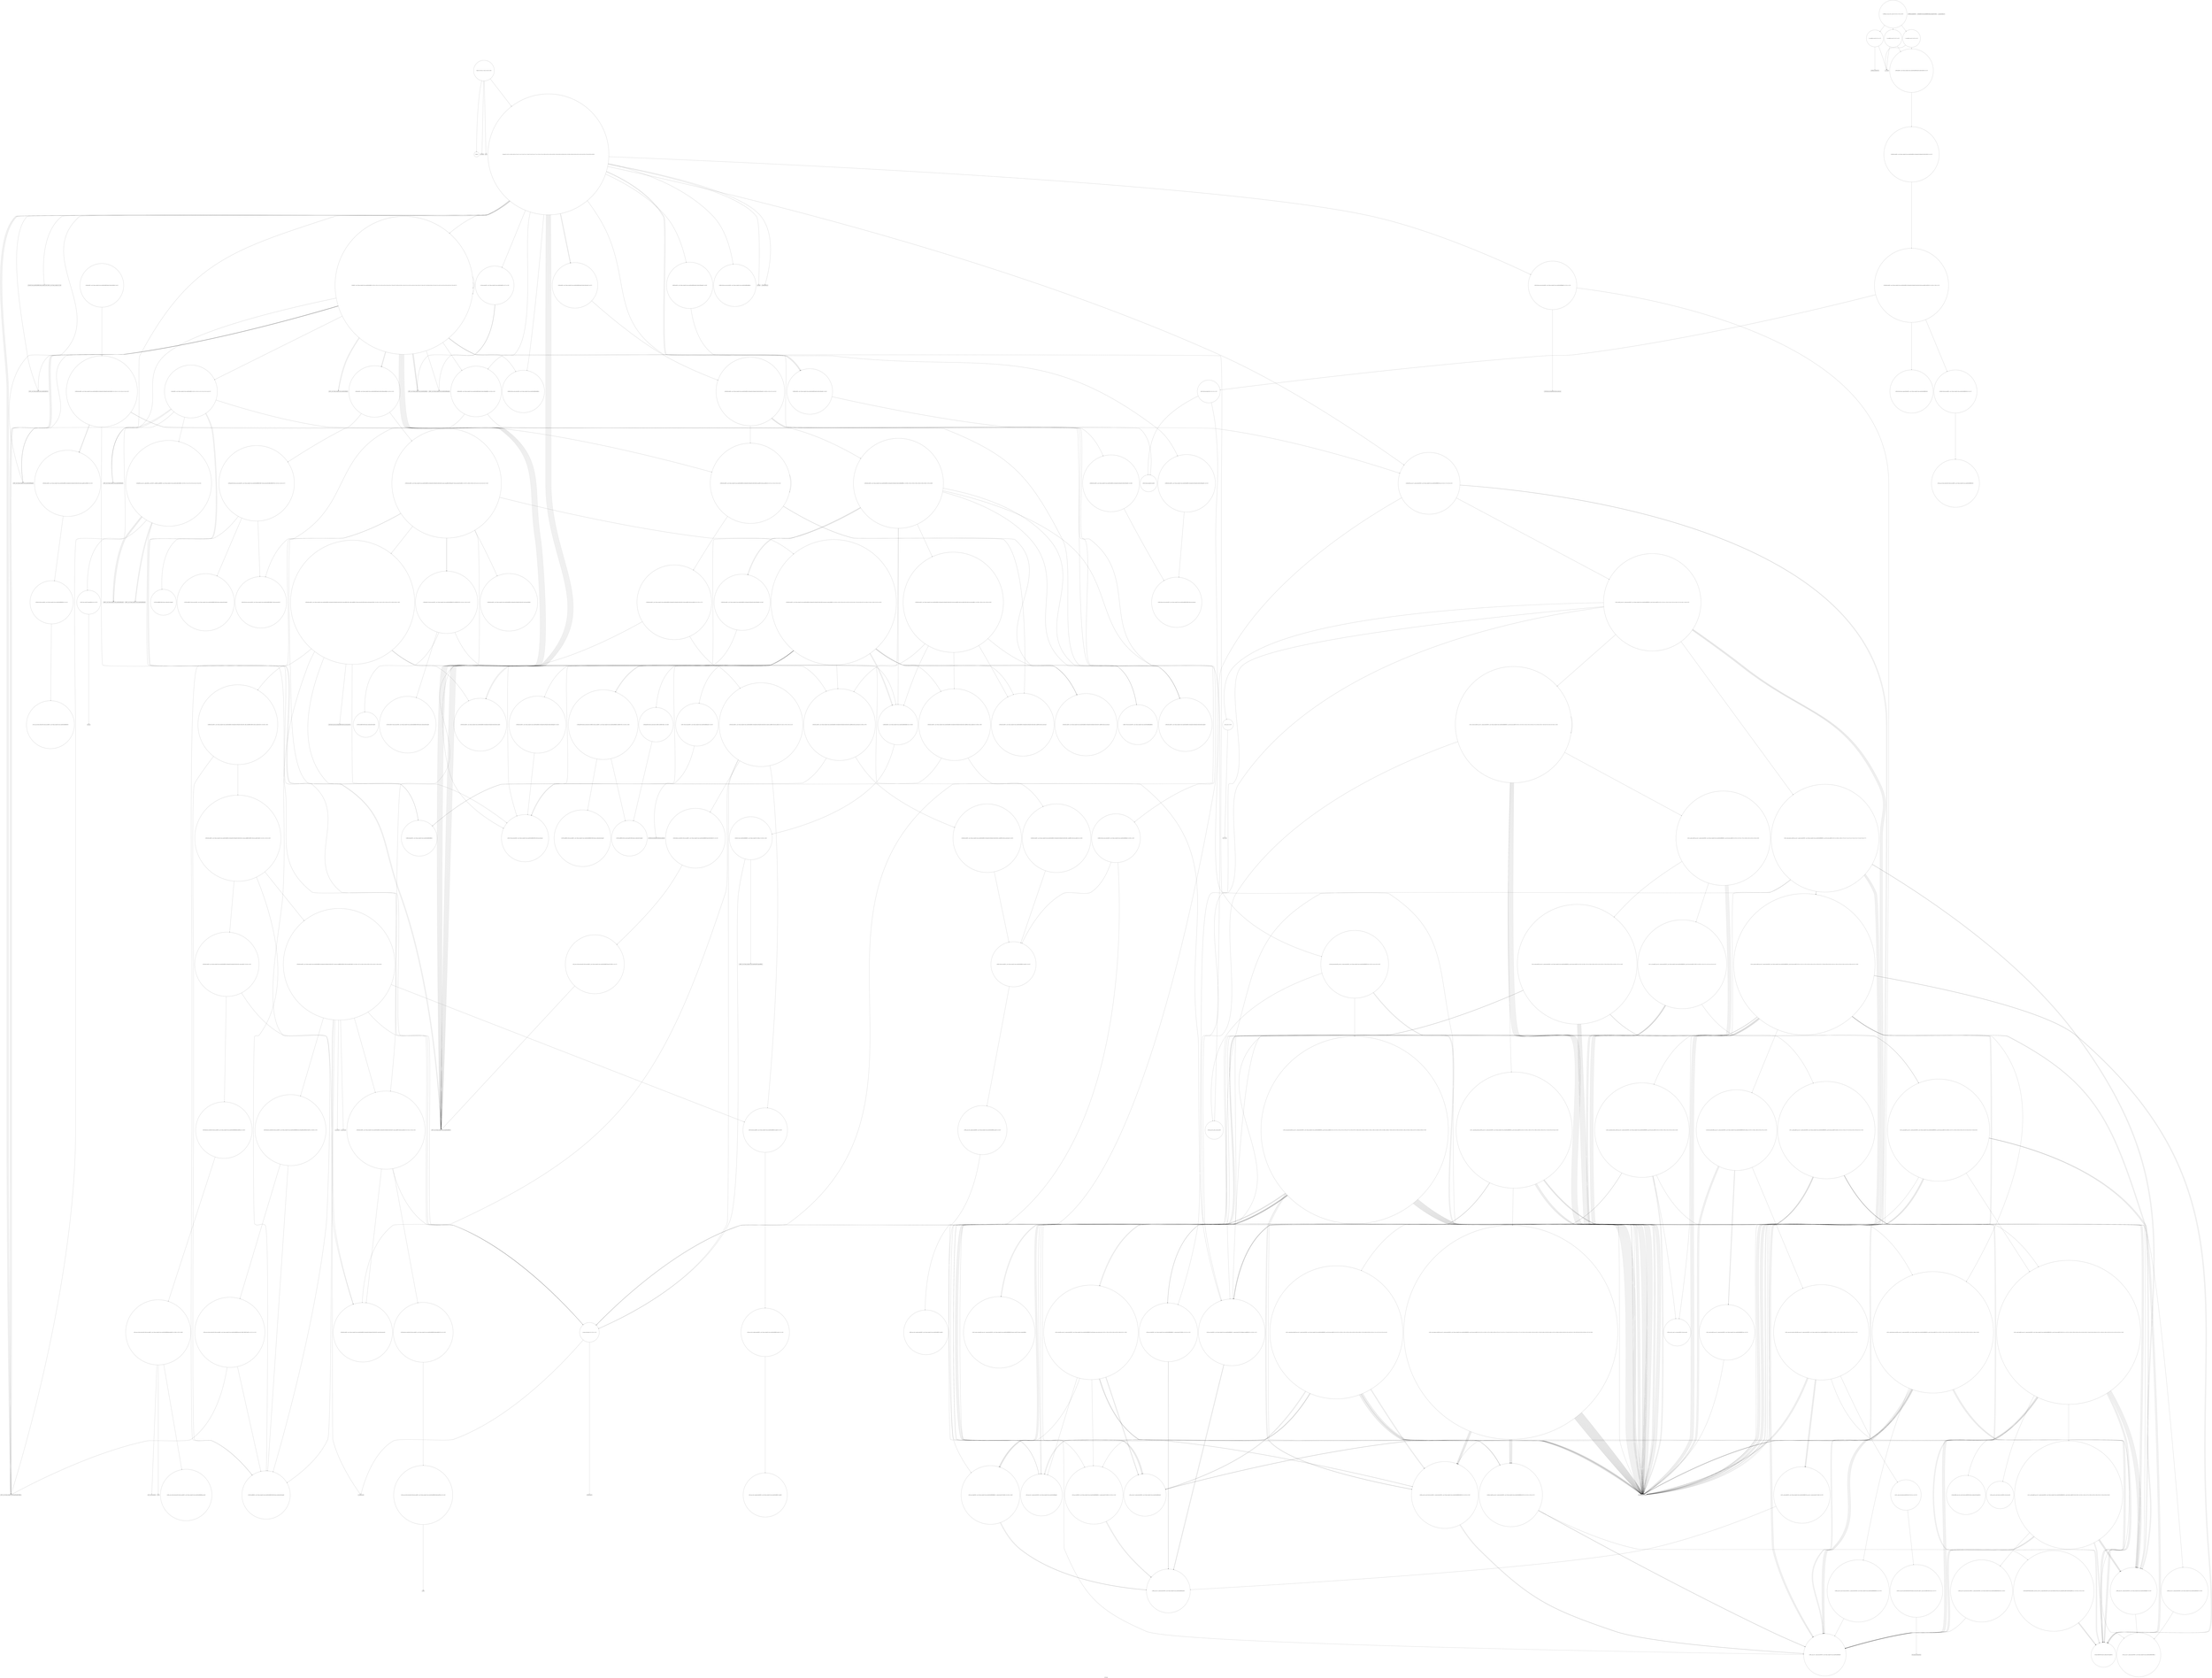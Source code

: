 digraph "Call Graph" {
	label="Call Graph";

	Node0x5632fa0de320 [shape=record,shape=circle,label="{__cxx_global_var_init|{<s0>1|<s1>2}}"];
	Node0x5632fa0de320:s0 -> Node0x5632fa0de3a0[color=black];
	Node0x5632fa0de320:s1 -> Node0x5632fa55e340[color=black];
	Node0x5632fa565880 [shape=record,shape=circle,label="{_ZSt7forwardIRbEOT_RNSt16remove_referenceIS1_E4typeE}"];
	Node0x5632fa561ee0 [shape=record,shape=circle,label="{_ZNK9__gnu_cxx17__normal_iteratorIPcNSt7__cxx1112basic_stringIcSt11char_traitsIcESaIcEEEEplEl|{<s0>236}}"];
	Node0x5632fa561ee0:s0 -> Node0x5632fa562060[color=black];
	Node0x5632fa55e540 [shape=record,shape=circle,label="{__cxx_global_var_init.2|{<s0>7|<s1>8}}"];
	Node0x5632fa55e540:s0 -> Node0x5632fa55e440[color=black];
	Node0x5632fa55e540:s1 -> Node0x5632fa55e340[color=black];
	Node0x5632fa565c00 [shape=record,shape=circle,label="{_GLOBAL__sub_I_rng..58_0_1.cpp|{<s0>514|<s1>515|<s2>516}}"];
	Node0x5632fa565c00:s0 -> Node0x5632fa0de320[color=black];
	Node0x5632fa565c00:s1 -> Node0x5632fa55e3c0[color=black];
	Node0x5632fa565c00:s2 -> Node0x5632fa55e540[color=black];
	Node0x5632fa55fa40 [shape=record,shape=circle,label="{_ZNK9__gnu_cxx5__ops14_Iter_less_valclINS_17__normal_iteratorIPcNSt7__cxx1112basic_stringIcSt11char_traitsIcESaIcEEEEEcEEbT_RT0_|{<s0>265}}"];
	Node0x5632fa55fa40:s0 -> Node0x5632fa561f60[color=black];
	Node0x5632fa55e8c0 [shape=record,shape=circle,label="{_ZSteqIcEN9__gnu_cxx11__enable_ifIXsr9__is_charIT_EE7__valueEbE6__typeERKNSt7__cxx1112basic_stringIS2_St11char_traitsIS2_ESaIS2_EEESC_|{<s0>20|<s1>21|<s2>22|<s3>23|<s4>24|<s5>25|<s6>26}}"];
	Node0x5632fa55e8c0:s0 -> Node0x5632fa5604c0[color=black];
	Node0x5632fa55e8c0:s1 -> Node0x5632fa5604c0[color=black];
	Node0x5632fa55e8c0:s2 -> Node0x5632fa5605c0[color=black];
	Node0x5632fa55e8c0:s3 -> Node0x5632fa5605c0[color=black];
	Node0x5632fa55e8c0:s4 -> Node0x5632fa5604c0[color=black];
	Node0x5632fa55e8c0:s5 -> Node0x5632fa560540[color=black];
	Node0x5632fa55e8c0:s6 -> Node0x5632fa5609e0[color=black];
	Node0x5632fa55fdc0 [shape=record,shape=Mrecord,label="{llvm.ctlz.i64}"];
	Node0x5632fa55ec40 [shape=record,shape=circle,label="{_ZNSt3setINSt7__cxx1112basic_stringIcSt11char_traitsIcESaIcEEESt4lessIS5_ESaIS5_EE4findERKS5_|{<s0>58|<s1>59}}"];
	Node0x5632fa55ec40:s0 -> Node0x5632fa5606c0[color=black];
	Node0x5632fa55ec40:s1 -> Node0x5632fa560740[color=black];
	Node0x5632fa560140 [shape=record,shape=circle,label="{_ZSt23__copy_move_backward_a2ILb1EN9__gnu_cxx17__normal_iteratorIPcNSt7__cxx1112basic_stringIcSt11char_traitsIcESaIcEEEEES9_ET1_T0_SB_SA_|{<s0>366|<s1>367|<s2>368|<s3>369|<s4>370|<s5>371|<s6>372|<s7>373}}"];
	Node0x5632fa560140:s0 -> Node0x5632fa5615e0[color=black];
	Node0x5632fa560140:s1 -> Node0x5632fa5602c0[color=black];
	Node0x5632fa560140:s2 -> Node0x5632fa5615e0[color=black];
	Node0x5632fa560140:s3 -> Node0x5632fa5602c0[color=black];
	Node0x5632fa560140:s4 -> Node0x5632fa5615e0[color=black];
	Node0x5632fa560140:s5 -> Node0x5632fa5602c0[color=black];
	Node0x5632fa560140:s6 -> Node0x5632fa560240[color=black];
	Node0x5632fa560140:s7 -> Node0x5632fa562060[color=black];
	Node0x5632fa55efc0 [shape=record,shape=circle,label="{_Z5main2v|{<s0>67|<s1>68|<s2>69|<s3>70|<s4>71|<s5>72|<s6>73|<s7>74|<s8>75|<s9>76|<s10>77|<s11>78|<s12>79|<s13>80|<s14>81|<s15>82|<s16>83|<s17>84|<s18>85|<s19>86|<s20>87|<s21>88|<s22>89|<s23>90|<s24>91|<s25>92|<s26>93|<s27>94|<s28>95|<s29>96}}"];
	Node0x5632fa55efc0:s0 -> Node0x5632fa55f040[color=black];
	Node0x5632fa55efc0:s1 -> Node0x5632fa55f040[color=black];
	Node0x5632fa55efc0:s2 -> Node0x5632fa55ee40[color=black];
	Node0x5632fa55efc0:s3 -> Node0x5632fa55f0c0[color=black];
	Node0x5632fa55efc0:s4 -> Node0x5632fa55e640[color=black];
	Node0x5632fa55efc0:s5 -> Node0x5632fa55ebc0[color=black];
	Node0x5632fa55efc0:s6 -> Node0x5632fa55e940[color=black];
	Node0x5632fa55efc0:s7 -> Node0x5632fa55f140[color=black];
	Node0x5632fa55efc0:s8 -> Node0x5632fa55ed40[color=black];
	Node0x5632fa55efc0:s9 -> Node0x5632fa55ecc0[color=black];
	Node0x5632fa55efc0:s10 -> Node0x5632fa55f1c0[color=black];
	Node0x5632fa55efc0:s11 -> Node0x5632fa55e640[color=black];
	Node0x5632fa55efc0:s12 -> Node0x5632fa55e640[color=black];
	Node0x5632fa55efc0:s13 -> Node0x5632fa55ea40[color=black];
	Node0x5632fa55efc0:s14 -> Node0x5632fa55e940[color=black];
	Node0x5632fa55efc0:s15 -> Node0x5632fa55e940[color=black];
	Node0x5632fa55efc0:s16 -> Node0x5632fa55f240[color=black];
	Node0x5632fa55efc0:s17 -> Node0x5632fa55e940[color=black];
	Node0x5632fa55efc0:s18 -> Node0x5632fa55e940[color=black];
	Node0x5632fa55efc0:s19 -> Node0x5632fa55e940[color=black];
	Node0x5632fa55efc0:s20 -> Node0x5632fa55e740[color=black];
	Node0x5632fa55efc0:s21 -> Node0x5632fa55e7c0[color=black];
	Node0x5632fa55efc0:s22 -> Node0x5632fa55e6c0[color=black];
	Node0x5632fa55efc0:s23 -> Node0x5632fa55ec40[color=black];
	Node0x5632fa55efc0:s24 -> Node0x5632fa55ed40[color=black];
	Node0x5632fa55efc0:s25 -> Node0x5632fa55f2c0[color=black];
	Node0x5632fa55efc0:s26 -> Node0x5632fa55f340[color=black];
	Node0x5632fa55efc0:s27 -> Node0x5632fa55f3c0[color=black];
	Node0x5632fa55efc0:s28 -> Node0x5632fa55e940[color=black];
	Node0x5632fa55efc0:s29 -> Node0x5632fa55e940[color=black];
	Node0x5632fa5604c0 [shape=record,shape=Mrecord,label="{_ZNKSt7__cxx1112basic_stringIcSt11char_traitsIcESaIcEE4sizeEv}"];
	Node0x5632fa55f340 [shape=record,shape=Mrecord,label="{_ZNSolsEi}"];
	Node0x5632fa560840 [shape=record,shape=circle,label="{_ZNSt8_Rb_treeINSt7__cxx1112basic_stringIcSt11char_traitsIcESaIcEEES5_St9_IdentityIS5_ESt4lessIS5_ESaIS5_EE6_M_endEv}"];
	Node0x5632fa55f6c0 [shape=record,shape=circle,label="{_ZNSt8_Rb_treeINSt7__cxx1112basic_stringIcSt11char_traitsIcESaIcEEES5_St9_IdentityIS5_ESt4lessIS5_ESaIS5_EE13_Rb_tree_implIS9_Lb1EEC2Ev|{<s0>108|<s1>109|<s2>110}}"];
	Node0x5632fa55f6c0:s0 -> Node0x5632fa55f740[color=black];
	Node0x5632fa55f6c0:s1 -> Node0x5632fa55f7c0[color=black];
	Node0x5632fa55f6c0:s2 -> Node0x5632fa55f840[color=black];
	Node0x5632fa564400 [shape=record,shape=circle,label="{_ZNKSt9_IdentityINSt7__cxx1112basic_stringIcSt11char_traitsIcESaIcEEEEclERKS5_}"];
	Node0x5632fa560a60 [shape=record,shape=Mrecord,label="{__cxa_begin_catch}"];
	Node0x5632fa564780 [shape=record,shape=circle,label="{_ZNSt8_Rb_treeINSt7__cxx1112basic_stringIcSt11char_traitsIcESaIcEEES5_St9_IdentityIS5_ESt4lessIS5_ESaIS5_EE8_S_valueEPKSt18_Rb_tree_node_base|{<s0>405}}"];
	Node0x5632fa564780:s0 -> Node0x5632fa564500[color=black];
	Node0x5632fa560de0 [shape=record,shape=circle,label="{_ZNSt8_Rb_treeINSt7__cxx1112basic_stringIcSt11char_traitsIcESaIcEEES5_St9_IdentityIS5_ESt4lessIS5_ESaIS5_EE7_S_leftEPSt18_Rb_tree_node_base}"];
	Node0x5632fa564b00 [shape=record,shape=circle,label="{_ZNSt8_Rb_treeINSt7__cxx1112basic_stringIcSt11char_traitsIcESaIcEEES5_St9_IdentityIS5_ESt4lessIS5_ESaIS5_EE10_M_insert_IRKS5_NSB_11_Alloc_nodeEEESt17_Rb_tree_iteratorIS5_EPSt18_Rb_tree_node_baseSJ_OT_RT0_|{<s0>433|<s1>434|<s2>435|<s3>436|<s4>437|<s5>438|<s6>439|<s7>440}}"];
	Node0x5632fa564b00:s0 -> Node0x5632fa560840[color=black];
	Node0x5632fa564b00:s1 -> Node0x5632fa564400[color=black];
	Node0x5632fa564b00:s2 -> Node0x5632fa564280[color=black];
	Node0x5632fa564b00:s3 -> Node0x5632fa564200[color=black];
	Node0x5632fa564b00:s4 -> Node0x5632fa564b80[color=black];
	Node0x5632fa564b00:s5 -> Node0x5632fa565000[color=black];
	Node0x5632fa564b00:s6 -> Node0x5632fa565080[color=black];
	Node0x5632fa564b00:s7 -> Node0x5632fa564380[color=black];
	Node0x5632fa561160 [shape=record,shape=circle,label="{_ZN9__gnu_cxx13new_allocatorISt13_Rb_tree_nodeINSt7__cxx1112basic_stringIcSt11char_traitsIcESaIcEEEEE7destroyIS7_EEvPT_|{<s0>137}}"];
	Node0x5632fa561160:s0 -> Node0x5632fa55e940[color=black];
	Node0x5632fa564e80 [shape=record,shape=circle,label="{_ZSt7forwardIRPSt13_Rb_tree_nodeINSt7__cxx1112basic_stringIcSt11char_traitsIcESaIcEEEEEOT_RNSt16remove_referenceISA_E4typeE}"];
	Node0x5632fa5614e0 [shape=record,shape=circle,label="{_ZN9__gnu_cxx13new_allocatorISt13_Rb_tree_nodeINSt7__cxx1112basic_stringIcSt11char_traitsIcESaIcEEEEED2Ev}"];
	Node0x5632fa565200 [shape=record,shape=circle,label="{_ZNSt8_Rb_treeINSt7__cxx1112basic_stringIcSt11char_traitsIcESaIcEEES5_St9_IdentityIS5_ESt4lessIS5_ESaIS5_EE17_M_construct_nodeIJRKS5_EEEvPSt13_Rb_tree_nodeIS5_EDpOT_|{<s0>456|<s1>457|<s2>458|<s3>459|<s4>460|<s5>461|<s6>462|<s7>463|<s8>464}}"];
	Node0x5632fa565200:s0 -> Node0x5632fa561060[color=black];
	Node0x5632fa565200:s1 -> Node0x5632fa5610e0[color=black];
	Node0x5632fa565200:s2 -> Node0x5632fa564b80[color=black];
	Node0x5632fa565200:s3 -> Node0x5632fa565500[color=black];
	Node0x5632fa565200:s4 -> Node0x5632fa560a60[color=black];
	Node0x5632fa565200:s5 -> Node0x5632fa560f60[color=black];
	Node0x5632fa565200:s6 -> Node0x5632fa565580[color=black];
	Node0x5632fa565200:s7 -> Node0x5632fa565600[color=black];
	Node0x5632fa565200:s8 -> Node0x5632fa5609e0[color=black];
	Node0x5632fa561860 [shape=record,shape=circle,label="{_ZN9__gnu_cxxmiIPcNSt7__cxx1112basic_stringIcSt11char_traitsIcESaIcEEEEENS_17__normal_iteratorIT_T0_E15difference_typeERKSB_SE_|{<s0>166|<s1>167}}"];
	Node0x5632fa561860:s0 -> Node0x5632fa561960[color=black];
	Node0x5632fa561860:s1 -> Node0x5632fa561960[color=black];
	Node0x5632fa565580 [shape=record,shape=Mrecord,label="{__cxa_rethrow}"];
	Node0x5632fa561be0 [shape=record,shape=circle,label="{_ZSt11__make_heapIN9__gnu_cxx17__normal_iteratorIPcNSt7__cxx1112basic_stringIcSt11char_traitsIcESaIcEEEEENS0_5__ops15_Iter_less_iterEEvT_SC_RT0_|{<s0>215|<s1>216|<s2>217|<s3>218|<s4>219|<s5>220|<s6>221|<s7>222}}"];
	Node0x5632fa561be0:s0 -> Node0x5632fa561860[color=black];
	Node0x5632fa561be0:s1 -> Node0x5632fa561860[color=black];
	Node0x5632fa561be0:s2 -> Node0x5632fa561ee0[color=black];
	Node0x5632fa561be0:s3 -> Node0x5632fa561f60[color=black];
	Node0x5632fa561be0:s4 -> Node0x5632fa561e60[color=black];
	Node0x5632fa561be0:s5 -> Node0x5632fa5615e0[color=black];
	Node0x5632fa561be0:s6 -> Node0x5632fa561e60[color=black];
	Node0x5632fa561be0:s7 -> Node0x5632fa561fe0[color=black];
	Node0x5632fa0de3a0 [shape=record,shape=Mrecord,label="{_ZNSt8ios_base4InitC1Ev}"];
	Node0x5632fa565900 [shape=record,shape=circle,label="{_ZSt18__next_permutationIN9__gnu_cxx17__normal_iteratorIPcNSt7__cxx1112basic_stringIcSt11char_traitsIcESaIcEEEEENS0_5__ops15_Iter_less_iterEEbT_SC_T0_|{<s0>473|<s1>474|<s2>475|<s3>476|<s4>477|<s5>478|<s6>479|<s7>480|<s8>481|<s9>482|<s10>483|<s11>484|<s12>485|<s13>486|<s14>487|<s15>488|<s16>489|<s17>490|<s18>491|<s19>492|<s20>493|<s21>494|<s22>495|<s23>496|<s24>497|<s25>498|<s26>499|<s27>500}}"];
	Node0x5632fa565900:s0 -> Node0x5632fa55ff40[color=black];
	Node0x5632fa565900:s1 -> Node0x5632fa5615e0[color=black];
	Node0x5632fa565900:s2 -> Node0x5632fa561de0[color=black];
	Node0x5632fa565900:s3 -> Node0x5632fa55ff40[color=black];
	Node0x5632fa565900:s4 -> Node0x5632fa5615e0[color=black];
	Node0x5632fa565900:s5 -> Node0x5632fa55fac0[color=black];
	Node0x5632fa565900:s6 -> Node0x5632fa5615e0[color=black];
	Node0x5632fa565900:s7 -> Node0x5632fa55fac0[color=black];
	Node0x5632fa565900:s8 -> Node0x5632fa5615e0[color=black];
	Node0x5632fa565900:s9 -> Node0x5632fa5615e0[color=black];
	Node0x5632fa565900:s10 -> Node0x5632fa561ce0[color=black];
	Node0x5632fa565900:s11 -> Node0x5632fa5615e0[color=black];
	Node0x5632fa565900:s12 -> Node0x5632fa5615e0[color=black];
	Node0x5632fa565900:s13 -> Node0x5632fa55fac0[color=black];
	Node0x5632fa565900:s14 -> Node0x5632fa5615e0[color=black];
	Node0x5632fa565900:s15 -> Node0x5632fa561ce0[color=black];
	Node0x5632fa565900:s16 -> Node0x5632fa5615e0[color=black];
	Node0x5632fa565900:s17 -> Node0x5632fa5615e0[color=black];
	Node0x5632fa565900:s18 -> Node0x5632fa55fcc0[color=black];
	Node0x5632fa565900:s19 -> Node0x5632fa5615e0[color=black];
	Node0x5632fa565900:s20 -> Node0x5632fa5615e0[color=black];
	Node0x5632fa565900:s21 -> Node0x5632fa565a00[color=black];
	Node0x5632fa565900:s22 -> Node0x5632fa565980[color=black];
	Node0x5632fa565900:s23 -> Node0x5632fa55ff40[color=black];
	Node0x5632fa565900:s24 -> Node0x5632fa5615e0[color=black];
	Node0x5632fa565900:s25 -> Node0x5632fa5615e0[color=black];
	Node0x5632fa565900:s26 -> Node0x5632fa565a00[color=black];
	Node0x5632fa565900:s27 -> Node0x5632fa565980[color=black];
	Node0x5632fa561f60 [shape=record,shape=circle,label="{_ZNK9__gnu_cxx17__normal_iteratorIPcNSt7__cxx1112basic_stringIcSt11char_traitsIcESaIcEEEEdeEv}"];
	Node0x5632fa55e5c0 [shape=record,shape=circle,label="{_Z6sortedNSt7__cxx1112basic_stringIcSt11char_traitsIcESaIcEEE|{<s0>9|<s1>10|<s2>11|<s3>12|<s4>13|<s5>14|<s6>15}}"];
	Node0x5632fa55e5c0:s0 -> Node0x5632fa55e640[color=black];
	Node0x5632fa55e5c0:s1 -> Node0x5632fa55e740[color=black];
	Node0x5632fa55e5c0:s2 -> Node0x5632fa55e7c0[color=black];
	Node0x5632fa55e5c0:s3 -> Node0x5632fa55e6c0[color=black];
	Node0x5632fa55e5c0:s4 -> Node0x5632fa55e8c0[color=black];
	Node0x5632fa55e5c0:s5 -> Node0x5632fa55e940[color=black];
	Node0x5632fa55e5c0:s6 -> Node0x5632fa55e940[color=black];
	Node0x5632fa55fac0 [shape=record,shape=circle,label="{_ZN9__gnu_cxx17__normal_iteratorIPcNSt7__cxx1112basic_stringIcSt11char_traitsIcESaIcEEEEmmEv}"];
	Node0x5632fa55e940 [shape=record,shape=Mrecord,label="{_ZNSt7__cxx1112basic_stringIcSt11char_traitsIcESaIcEED1Ev}"];
	Node0x5632fa55fe40 [shape=record,shape=circle,label="{_ZSt16__insertion_sortIN9__gnu_cxx17__normal_iteratorIPcNSt7__cxx1112basic_stringIcSt11char_traitsIcESaIcEEEEENS0_5__ops15_Iter_less_iterEEvT_SC_T0_|{<s0>321|<s1>322|<s2>323|<s3>324|<s4>325|<s5>326|<s6>327|<s7>328|<s8>329|<s9>330|<s10>331|<s11>332|<s12>333|<s13>334|<s14>335|<s15>336|<s16>337|<s17>338}}"];
	Node0x5632fa55fe40:s0 -> Node0x5632fa55ff40[color=black];
	Node0x5632fa55fe40:s1 -> Node0x5632fa561ee0[color=black];
	Node0x5632fa55fe40:s2 -> Node0x5632fa5616e0[color=black];
	Node0x5632fa55fe40:s3 -> Node0x5632fa5615e0[color=black];
	Node0x5632fa55fe40:s4 -> Node0x5632fa5615e0[color=black];
	Node0x5632fa55fe40:s5 -> Node0x5632fa561ce0[color=black];
	Node0x5632fa55fe40:s6 -> Node0x5632fa561f60[color=black];
	Node0x5632fa55fe40:s7 -> Node0x5632fa561e60[color=black];
	Node0x5632fa55fe40:s8 -> Node0x5632fa5615e0[color=black];
	Node0x5632fa55fe40:s9 -> Node0x5632fa5615e0[color=black];
	Node0x5632fa55fe40:s10 -> Node0x5632fa561ee0[color=black];
	Node0x5632fa55fe40:s11 -> Node0x5632fa55ffc0[color=black];
	Node0x5632fa55fe40:s12 -> Node0x5632fa561e60[color=black];
	Node0x5632fa55fe40:s13 -> Node0x5632fa561f60[color=black];
	Node0x5632fa55fe40:s14 -> Node0x5632fa5615e0[color=black];
	Node0x5632fa55fe40:s15 -> Node0x5632fa5600c0[color=black];
	Node0x5632fa55fe40:s16 -> Node0x5632fa560040[color=black];
	Node0x5632fa55fe40:s17 -> Node0x5632fa561de0[color=black];
	Node0x5632fa55ecc0 [shape=record,shape=circle,label="{_ZNKSt23_Rb_tree_const_iteratorINSt7__cxx1112basic_stringIcSt11char_traitsIcESaIcEEEEneERKS6_}"];
	Node0x5632fa5601c0 [shape=record,shape=circle,label="{_ZSt12__miter_baseIN9__gnu_cxx17__normal_iteratorIPcNSt7__cxx1112basic_stringIcSt11char_traitsIcESaIcEEEEEET_SA_|{<s0>374}}"];
	Node0x5632fa5601c0:s0 -> Node0x5632fa5615e0[color=black];
	Node0x5632fa55f040 [shape=record,shape=circle,label="{_ZNSt3setINSt7__cxx1112basic_stringIcSt11char_traitsIcESaIcEEESt4lessIS5_ESaIS5_EE5clearEv|{<s0>97}}"];
	Node0x5632fa55f040:s0 -> Node0x5632fa565a80[color=black];
	Node0x5632fa560540 [shape=record,shape=circle,label="{_ZNSt11char_traitsIcE7compareEPKcS2_m|{<s0>379}}"];
	Node0x5632fa560540:s0 -> Node0x5632fa560640[color=black];
	Node0x5632fa55f3c0 [shape=record,shape=Mrecord,label="{_ZNSolsEPFRSoS_E}"];
	Node0x5632fa5608c0 [shape=record,shape=circle,label="{_ZNKSt17_Rb_tree_iteratorINSt7__cxx1112basic_stringIcSt11char_traitsIcESaIcEEEEeqERKS6_}"];
	Node0x5632fa55f740 [shape=record,shape=circle,label="{_ZNSaISt13_Rb_tree_nodeINSt7__cxx1112basic_stringIcSt11char_traitsIcESaIcEEEEEC2Ev|{<s0>111}}"];
	Node0x5632fa55f740:s0 -> Node0x5632fa55f8c0[color=black];
	Node0x5632fa564480 [shape=record,shape=circle,label="{_ZNSt8_Rb_treeINSt7__cxx1112basic_stringIcSt11char_traitsIcESaIcEEES5_St9_IdentityIS5_ESt4lessIS5_ESaIS5_EE8_S_valueEPKSt13_Rb_tree_nodeIS5_E|{<s0>400}}"];
	Node0x5632fa564480:s0 -> Node0x5632fa564500[color=black];
	Node0x5632fa560ae0 [shape=record,shape=Mrecord,label="{_ZSt9terminatev}"];
	Node0x5632fa564800 [shape=record,shape=circle,label="{_ZNKSt8_Rb_treeINSt7__cxx1112basic_stringIcSt11char_traitsIcESaIcEEES5_St9_IdentityIS5_ESt4lessIS5_ESaIS5_EE3endEv|{<s0>406}}"];
	Node0x5632fa564800:s0 -> Node0x5632fa564880[color=black];
	Node0x5632fa560e60 [shape=record,shape=circle,label="{_ZNSt8_Rb_treeINSt7__cxx1112basic_stringIcSt11char_traitsIcESaIcEEES5_St9_IdentityIS5_ESt4lessIS5_ESaIS5_EE12_M_drop_nodeEPSt13_Rb_tree_nodeIS5_E|{<s0>126|<s1>127}}"];
	Node0x5632fa560e60:s0 -> Node0x5632fa560ee0[color=black];
	Node0x5632fa560e60:s1 -> Node0x5632fa560f60[color=black];
	Node0x5632fa564b80 [shape=record,shape=circle,label="{_ZSt7forwardIRKNSt7__cxx1112basic_stringIcSt11char_traitsIcESaIcEEEEOT_RNSt16remove_referenceIS8_E4typeE}"];
	Node0x5632fa5611e0 [shape=record,shape=circle,label="{_ZN9__gnu_cxx16__aligned_membufINSt7__cxx1112basic_stringIcSt11char_traitsIcESaIcEEEE6_M_ptrEv|{<s0>138}}"];
	Node0x5632fa5611e0:s0 -> Node0x5632fa561260[color=black];
	Node0x5632fa564f00 [shape=record,shape=circle,label="{_ZSt7forwardIRPSt18_Rb_tree_node_baseEOT_RNSt16remove_referenceIS3_E4typeE}"];
	Node0x5632fa561560 [shape=record,shape=circle,label="{_ZSt6__sortIN9__gnu_cxx17__normal_iteratorIPcNSt7__cxx1112basic_stringIcSt11char_traitsIcESaIcEEEEENS0_5__ops15_Iter_less_iterEEvT_SC_T0_|{<s0>142|<s1>143|<s2>144|<s3>145|<s4>146|<s5>147|<s6>148|<s7>149|<s8>150}}"];
	Node0x5632fa561560:s0 -> Node0x5632fa5616e0[color=black];
	Node0x5632fa561560:s1 -> Node0x5632fa5615e0[color=black];
	Node0x5632fa561560:s2 -> Node0x5632fa5615e0[color=black];
	Node0x5632fa561560:s3 -> Node0x5632fa561860[color=black];
	Node0x5632fa561560:s4 -> Node0x5632fa5617e0[color=black];
	Node0x5632fa561560:s5 -> Node0x5632fa561760[color=black];
	Node0x5632fa561560:s6 -> Node0x5632fa5615e0[color=black];
	Node0x5632fa561560:s7 -> Node0x5632fa5615e0[color=black];
	Node0x5632fa561560:s8 -> Node0x5632fa5618e0[color=black];
	Node0x5632fa565280 [shape=record,shape=circle,label="{_ZNSt16allocator_traitsISaISt13_Rb_tree_nodeINSt7__cxx1112basic_stringIcSt11char_traitsIcESaIcEEEEEE8allocateERS8_m|{<s0>465}}"];
	Node0x5632fa565280:s0 -> Node0x5632fa565300[color=black];
	Node0x5632fa5618e0 [shape=record,shape=circle,label="{_ZSt22__final_insertion_sortIN9__gnu_cxx17__normal_iteratorIPcNSt7__cxx1112basic_stringIcSt11char_traitsIcESaIcEEEEENS0_5__ops15_Iter_less_iterEEvT_SC_T0_|{<s0>168|<s1>169|<s2>170|<s3>171|<s4>172|<s5>173|<s6>174|<s7>175|<s8>176|<s9>177}}"];
	Node0x5632fa5618e0:s0 -> Node0x5632fa561860[color=black];
	Node0x5632fa5618e0:s1 -> Node0x5632fa5615e0[color=black];
	Node0x5632fa5618e0:s2 -> Node0x5632fa561ee0[color=black];
	Node0x5632fa5618e0:s3 -> Node0x5632fa55fe40[color=black];
	Node0x5632fa5618e0:s4 -> Node0x5632fa561ee0[color=black];
	Node0x5632fa5618e0:s5 -> Node0x5632fa5615e0[color=black];
	Node0x5632fa5618e0:s6 -> Node0x5632fa55fec0[color=black];
	Node0x5632fa5618e0:s7 -> Node0x5632fa5615e0[color=black];
	Node0x5632fa5618e0:s8 -> Node0x5632fa5615e0[color=black];
	Node0x5632fa5618e0:s9 -> Node0x5632fa55fe40[color=black];
	Node0x5632fa565600 [shape=record,shape=Mrecord,label="{__cxa_end_catch}"];
	Node0x5632fa561c60 [shape=record,shape=circle,label="{_ZN9__gnu_cxxltIPcNSt7__cxx1112basic_stringIcSt11char_traitsIcESaIcEEEEEbRKNS_17__normal_iteratorIT_T0_EESD_|{<s0>223|<s1>224}}"];
	Node0x5632fa561c60:s0 -> Node0x5632fa561960[color=black];
	Node0x5632fa561c60:s1 -> Node0x5632fa561960[color=black];
	Node0x5632fa55e2c0 [shape=record,shape=Mrecord,label="{_ZNSt8ios_base4InitD1Ev}"];
	Node0x5632fa565980 [shape=record,shape=circle,label="{_ZSt9__reverseIN9__gnu_cxx17__normal_iteratorIPcNSt7__cxx1112basic_stringIcSt11char_traitsIcESaIcEEEEEEvT_SA_St26random_access_iterator_tag|{<s0>501|<s1>502|<s2>503|<s3>504|<s4>505|<s5>506|<s6>507|<s7>508}}"];
	Node0x5632fa565980:s0 -> Node0x5632fa55ff40[color=black];
	Node0x5632fa565980:s1 -> Node0x5632fa55fac0[color=black];
	Node0x5632fa565980:s2 -> Node0x5632fa561c60[color=black];
	Node0x5632fa565980:s3 -> Node0x5632fa5615e0[color=black];
	Node0x5632fa565980:s4 -> Node0x5632fa5615e0[color=black];
	Node0x5632fa565980:s5 -> Node0x5632fa55fcc0[color=black];
	Node0x5632fa565980:s6 -> Node0x5632fa561de0[color=black];
	Node0x5632fa565980:s7 -> Node0x5632fa55fac0[color=black];
	Node0x5632fa561fe0 [shape=record,shape=circle,label="{_ZSt13__adjust_heapIN9__gnu_cxx17__normal_iteratorIPcNSt7__cxx1112basic_stringIcSt11char_traitsIcESaIcEEEEElcNS0_5__ops15_Iter_less_iterEEvT_T0_SD_T1_T2_|{<s0>237|<s1>238|<s2>239|<s3>240|<s4>241|<s5>242|<s6>243|<s7>244|<s8>245|<s9>246|<s10>247|<s11>248|<s12>249|<s13>250|<s14>251|<s15>252|<s16>253|<s17>254}}"];
	Node0x5632fa561fe0:s0 -> Node0x5632fa561ee0[color=black];
	Node0x5632fa561fe0:s1 -> Node0x5632fa561ee0[color=black];
	Node0x5632fa561fe0:s2 -> Node0x5632fa561ce0[color=black];
	Node0x5632fa561fe0:s3 -> Node0x5632fa561ee0[color=black];
	Node0x5632fa561fe0:s4 -> Node0x5632fa561f60[color=black];
	Node0x5632fa561fe0:s5 -> Node0x5632fa561e60[color=black];
	Node0x5632fa561fe0:s6 -> Node0x5632fa561ee0[color=black];
	Node0x5632fa561fe0:s7 -> Node0x5632fa561f60[color=black];
	Node0x5632fa561fe0:s8 -> Node0x5632fa561ee0[color=black];
	Node0x5632fa561fe0:s9 -> Node0x5632fa561f60[color=black];
	Node0x5632fa561fe0:s10 -> Node0x5632fa561e60[color=black];
	Node0x5632fa561fe0:s11 -> Node0x5632fa561ee0[color=black];
	Node0x5632fa561fe0:s12 -> Node0x5632fa561f60[color=black];
	Node0x5632fa561fe0:s13 -> Node0x5632fa5620e0[color=black];
	Node0x5632fa561fe0:s14 -> Node0x5632fa562160[color=black];
	Node0x5632fa561fe0:s15 -> Node0x5632fa5615e0[color=black];
	Node0x5632fa561fe0:s16 -> Node0x5632fa561e60[color=black];
	Node0x5632fa561fe0:s17 -> Node0x5632fa55f9c0[color=black];
	Node0x5632fa55e640 [shape=record,shape=Mrecord,label="{_ZNSt7__cxx1112basic_stringIcSt11char_traitsIcESaIcEEC1ERKS4_}"];
	Node0x5632fa55fb40 [shape=record,shape=circle,label="{_ZSt22__move_median_to_firstIN9__gnu_cxx17__normal_iteratorIPcNSt7__cxx1112basic_stringIcSt11char_traitsIcESaIcEEEEENS0_5__ops15_Iter_less_iterEEvT_SC_SC_SC_T0_|{<s0>266|<s1>267|<s2>268|<s3>269|<s4>270|<s5>271|<s6>272|<s7>273|<s8>274|<s9>275|<s10>276|<s11>277|<s12>278|<s13>279|<s14>280|<s15>281|<s16>282|<s17>283|<s18>284|<s19>285|<s20>286|<s21>287|<s22>288|<s23>289|<s24>290|<s25>291|<s26>292|<s27>293|<s28>294|<s29>295|<s30>296|<s31>297|<s32>298}}"];
	Node0x5632fa55fb40:s0 -> Node0x5632fa5615e0[color=black];
	Node0x5632fa55fb40:s1 -> Node0x5632fa5615e0[color=black];
	Node0x5632fa55fb40:s2 -> Node0x5632fa561ce0[color=black];
	Node0x5632fa55fb40:s3 -> Node0x5632fa5615e0[color=black];
	Node0x5632fa55fb40:s4 -> Node0x5632fa5615e0[color=black];
	Node0x5632fa55fb40:s5 -> Node0x5632fa561ce0[color=black];
	Node0x5632fa55fb40:s6 -> Node0x5632fa5615e0[color=black];
	Node0x5632fa55fb40:s7 -> Node0x5632fa5615e0[color=black];
	Node0x5632fa55fb40:s8 -> Node0x5632fa55fcc0[color=black];
	Node0x5632fa55fb40:s9 -> Node0x5632fa5615e0[color=black];
	Node0x5632fa55fb40:s10 -> Node0x5632fa5615e0[color=black];
	Node0x5632fa55fb40:s11 -> Node0x5632fa561ce0[color=black];
	Node0x5632fa55fb40:s12 -> Node0x5632fa5615e0[color=black];
	Node0x5632fa55fb40:s13 -> Node0x5632fa5615e0[color=black];
	Node0x5632fa55fb40:s14 -> Node0x5632fa55fcc0[color=black];
	Node0x5632fa55fb40:s15 -> Node0x5632fa5615e0[color=black];
	Node0x5632fa55fb40:s16 -> Node0x5632fa5615e0[color=black];
	Node0x5632fa55fb40:s17 -> Node0x5632fa55fcc0[color=black];
	Node0x5632fa55fb40:s18 -> Node0x5632fa5615e0[color=black];
	Node0x5632fa55fb40:s19 -> Node0x5632fa5615e0[color=black];
	Node0x5632fa55fb40:s20 -> Node0x5632fa561ce0[color=black];
	Node0x5632fa55fb40:s21 -> Node0x5632fa5615e0[color=black];
	Node0x5632fa55fb40:s22 -> Node0x5632fa5615e0[color=black];
	Node0x5632fa55fb40:s23 -> Node0x5632fa55fcc0[color=black];
	Node0x5632fa55fb40:s24 -> Node0x5632fa5615e0[color=black];
	Node0x5632fa55fb40:s25 -> Node0x5632fa5615e0[color=black];
	Node0x5632fa55fb40:s26 -> Node0x5632fa561ce0[color=black];
	Node0x5632fa55fb40:s27 -> Node0x5632fa5615e0[color=black];
	Node0x5632fa55fb40:s28 -> Node0x5632fa5615e0[color=black];
	Node0x5632fa55fb40:s29 -> Node0x5632fa55fcc0[color=black];
	Node0x5632fa55fb40:s30 -> Node0x5632fa5615e0[color=black];
	Node0x5632fa55fb40:s31 -> Node0x5632fa5615e0[color=black];
	Node0x5632fa55fb40:s32 -> Node0x5632fa55fcc0[color=black];
	Node0x5632fa55e9c0 [shape=record,shape=circle,label="{_Z3prev}"];
	Node0x5632fa55fec0 [shape=record,shape=circle,label="{_ZSt26__unguarded_insertion_sortIN9__gnu_cxx17__normal_iteratorIPcNSt7__cxx1112basic_stringIcSt11char_traitsIcESaIcEEEEENS0_5__ops15_Iter_less_iterEEvT_SC_T0_|{<s0>339|<s1>340|<s2>341|<s3>342|<s4>343|<s5>344}}"];
	Node0x5632fa55fec0:s0 -> Node0x5632fa5615e0[color=black];
	Node0x5632fa55fec0:s1 -> Node0x5632fa5616e0[color=black];
	Node0x5632fa55fec0:s2 -> Node0x5632fa5615e0[color=black];
	Node0x5632fa55fec0:s3 -> Node0x5632fa5600c0[color=black];
	Node0x5632fa55fec0:s4 -> Node0x5632fa560040[color=black];
	Node0x5632fa55fec0:s5 -> Node0x5632fa561de0[color=black];
	Node0x5632fa55ed40 [shape=record,shape=circle,label="{_ZNKSt3setINSt7__cxx1112basic_stringIcSt11char_traitsIcESaIcEEESt4lessIS5_ESaIS5_EE3endEv|{<s0>60}}"];
	Node0x5632fa55ed40:s0 -> Node0x5632fa564800[color=black];
	Node0x5632fa560240 [shape=record,shape=circle,label="{_ZSt22__copy_move_backward_aILb1EPcS0_ET1_T0_S2_S1_|{<s0>375}}"];
	Node0x5632fa560240:s0 -> Node0x5632fa560340[color=black];
	Node0x5632fa55f0c0 [shape=record,shape=Mrecord,label="{_ZStrsIcSt11char_traitsIcESaIcEERSt13basic_istreamIT_T0_ES7_RNSt7__cxx1112basic_stringIS4_S5_T1_EE}"];
	Node0x5632fa5605c0 [shape=record,shape=Mrecord,label="{_ZNKSt7__cxx1112basic_stringIcSt11char_traitsIcESaIcEE4dataEv}"];
	Node0x5632fa55f440 [shape=record,shape=Mrecord,label="{_ZSt4endlIcSt11char_traitsIcEERSt13basic_ostreamIT_T0_ES6_}"];
	Node0x5632fa560940 [shape=record,shape=circle,label="{_ZNSt8_Rb_treeINSt7__cxx1112basic_stringIcSt11char_traitsIcESaIcEEES5_St9_IdentityIS5_ESt4lessIS5_ESaIS5_EE3endEv|{<s0>394}}"];
	Node0x5632fa560940:s0 -> Node0x5632fa564380[color=black];
	Node0x5632fa55f7c0 [shape=record,shape=circle,label="{_ZNSt20_Rb_tree_key_compareISt4lessINSt7__cxx1112basic_stringIcSt11char_traitsIcESaIcEEEEEC2Ev}"];
	Node0x5632fa564500 [shape=record,shape=circle,label="{_ZNKSt13_Rb_tree_nodeINSt7__cxx1112basic_stringIcSt11char_traitsIcESaIcEEEE9_M_valptrEv|{<s0>401}}"];
	Node0x5632fa564500:s0 -> Node0x5632fa564580[color=black];
	Node0x5632fa560b60 [shape=record,shape=circle,label="{_ZNSt8_Rb_treeINSt7__cxx1112basic_stringIcSt11char_traitsIcESaIcEEES5_St9_IdentityIS5_ESt4lessIS5_ESaIS5_EED2Ev|{<s0>116|<s1>117|<s2>118|<s3>119|<s4>120}}"];
	Node0x5632fa560b60:s0 -> Node0x5632fa560c60[color=black];
	Node0x5632fa560b60:s1 -> Node0x5632fa560be0[color=black];
	Node0x5632fa560b60:s2 -> Node0x5632fa560ce0[color=black];
	Node0x5632fa560b60:s3 -> Node0x5632fa560ce0[color=black];
	Node0x5632fa560b60:s4 -> Node0x5632fa5609e0[color=black];
	Node0x5632fa564880 [shape=record,shape=circle,label="{_ZNSt23_Rb_tree_const_iteratorINSt7__cxx1112basic_stringIcSt11char_traitsIcESaIcEEEEC2EPKSt18_Rb_tree_node_base}"];
	Node0x5632fa560ee0 [shape=record,shape=circle,label="{_ZNSt8_Rb_treeINSt7__cxx1112basic_stringIcSt11char_traitsIcESaIcEEES5_St9_IdentityIS5_ESt4lessIS5_ESaIS5_EE15_M_destroy_nodeEPSt13_Rb_tree_nodeIS5_E|{<s0>128|<s1>129|<s2>130|<s3>131}}"];
	Node0x5632fa560ee0:s0 -> Node0x5632fa561060[color=black];
	Node0x5632fa560ee0:s1 -> Node0x5632fa5610e0[color=black];
	Node0x5632fa560ee0:s2 -> Node0x5632fa560fe0[color=black];
	Node0x5632fa560ee0:s3 -> Node0x5632fa5609e0[color=black];
	Node0x5632fa564c00 [shape=record,shape=circle,label="{_ZNSt4pairISt17_Rb_tree_iteratorINSt7__cxx1112basic_stringIcSt11char_traitsIcESaIcEEEEbEC2IS7_bLb1EEEOT_OT0_|{<s0>441|<s1>442|<s2>443}}"];
	Node0x5632fa564c00:s0 -> Node0x5632fa565700[color=black];
	Node0x5632fa564c00:s1 -> Node0x5632fa5615e0[color=black];
	Node0x5632fa564c00:s2 -> Node0x5632fa565780[color=black];
	Node0x5632fa561260 [shape=record,shape=circle,label="{_ZN9__gnu_cxx16__aligned_membufINSt7__cxx1112basic_stringIcSt11char_traitsIcESaIcEEEE7_M_addrEv}"];
	Node0x5632fa564f80 [shape=record,shape=Mrecord,label="{_ZSt18_Rb_tree_decrementPSt18_Rb_tree_node_base}"];
	Node0x5632fa5615e0 [shape=record,shape=Mrecord,label="{llvm.memcpy.p0i8.p0i8.i64}"];
	Node0x5632fa565300 [shape=record,shape=circle,label="{_ZN9__gnu_cxx13new_allocatorISt13_Rb_tree_nodeINSt7__cxx1112basic_stringIcSt11char_traitsIcESaIcEEEEE8allocateEmPKv|{<s0>466|<s1>467|<s2>468}}"];
	Node0x5632fa565300:s0 -> Node0x5632fa565380[color=black];
	Node0x5632fa565300:s1 -> Node0x5632fa565400[color=black];
	Node0x5632fa565300:s2 -> Node0x5632fa565480[color=black];
	Node0x5632fa561960 [shape=record,shape=circle,label="{_ZNK9__gnu_cxx17__normal_iteratorIPcNSt7__cxx1112basic_stringIcSt11char_traitsIcESaIcEEEE4baseEv}"];
	Node0x5632fa565680 [shape=record,shape=circle,label="{_ZN9__gnu_cxx13new_allocatorISt13_Rb_tree_nodeINSt7__cxx1112basic_stringIcSt11char_traitsIcESaIcEEEEE9constructIS7_JRKS7_EEEvPT_DpOT0_|{<s0>471|<s1>472}}"];
	Node0x5632fa565680:s0 -> Node0x5632fa564b80[color=black];
	Node0x5632fa565680:s1 -> Node0x5632fa55e640[color=black];
	Node0x5632fa561ce0 [shape=record,shape=circle,label="{_ZNK9__gnu_cxx5__ops15_Iter_less_iterclINS_17__normal_iteratorIPcNSt7__cxx1112basic_stringIcSt11char_traitsIcESaIcEEEEESB_EEbT_T0_|{<s0>225|<s1>226}}"];
	Node0x5632fa561ce0:s0 -> Node0x5632fa561f60[color=black];
	Node0x5632fa561ce0:s1 -> Node0x5632fa561f60[color=black];
	Node0x5632fa55e340 [shape=record,shape=Mrecord,label="{__cxa_atexit}"];
	Node0x5632fa565a00 [shape=record,shape=circle,label="{_ZSt19__iterator_categoryIN9__gnu_cxx17__normal_iteratorIPcNSt7__cxx1112basic_stringIcSt11char_traitsIcESaIcEEEEEENSt15iterator_traitsIT_E17iterator_categoryERKSB_}"];
	Node0x5632fa562060 [shape=record,shape=circle,label="{_ZN9__gnu_cxx17__normal_iteratorIPcNSt7__cxx1112basic_stringIcSt11char_traitsIcESaIcEEEEC2ERKS1_}"];
	Node0x5632fa55e6c0 [shape=record,shape=circle,label="{_ZSt4sortIN9__gnu_cxx17__normal_iteratorIPcNSt7__cxx1112basic_stringIcSt11char_traitsIcESaIcEEEEEEvT_SA_|{<s0>16|<s1>17|<s2>18|<s3>19}}"];
	Node0x5632fa55e6c0:s0 -> Node0x5632fa5615e0[color=black];
	Node0x5632fa55e6c0:s1 -> Node0x5632fa5615e0[color=black];
	Node0x5632fa55e6c0:s2 -> Node0x5632fa561660[color=black];
	Node0x5632fa55e6c0:s3 -> Node0x5632fa561560[color=black];
	Node0x5632fa55fbc0 [shape=record,shape=circle,label="{_ZNK9__gnu_cxx17__normal_iteratorIPcNSt7__cxx1112basic_stringIcSt11char_traitsIcESaIcEEEEmiEl|{<s0>299}}"];
	Node0x5632fa55fbc0:s0 -> Node0x5632fa562060[color=black];
	Node0x5632fa55ea40 [shape=record,shape=circle,label="{_Z10count_permNSt7__cxx1112basic_stringIcSt11char_traitsIcESaIcEEE|{<s0>27|<s1>28}}"];
	Node0x5632fa55ea40:s0 -> Node0x5632fa55eac0[color=black];
	Node0x5632fa55ea40:s1 -> Node0x5632fa55eb40[color=black];
	Node0x5632fa55ff40 [shape=record,shape=circle,label="{_ZN9__gnu_cxxeqIPcNSt7__cxx1112basic_stringIcSt11char_traitsIcESaIcEEEEEbRKNS_17__normal_iteratorIT_T0_EESD_|{<s0>345|<s1>346}}"];
	Node0x5632fa55ff40:s0 -> Node0x5632fa561960[color=black];
	Node0x5632fa55ff40:s1 -> Node0x5632fa561960[color=black];
	Node0x5632fa55edc0 [shape=record,shape=circle,label="{_ZNSt3setINSt7__cxx1112basic_stringIcSt11char_traitsIcESaIcEEESt4lessIS5_ESaIS5_EE6insertERKS5_|{<s0>61|<s1>62}}"];
	Node0x5632fa55edc0:s0 -> Node0x5632fa564900[color=black];
	Node0x5632fa55edc0:s1 -> Node0x5632fa564980[color=black];
	Node0x5632fa5602c0 [shape=record,shape=circle,label="{_ZSt12__niter_baseIPcNSt7__cxx1112basic_stringIcSt11char_traitsIcESaIcEEEET_N9__gnu_cxx17__normal_iteratorIS7_T0_EE|{<s0>376}}"];
	Node0x5632fa5602c0:s0 -> Node0x5632fa561960[color=black];
	Node0x5632fa55f140 [shape=record,shape=circle,label="{_ZNKSt3setINSt7__cxx1112basic_stringIcSt11char_traitsIcESaIcEEESt4lessIS5_ESaIS5_EE5beginEv|{<s0>98}}"];
	Node0x5632fa55f140:s0 -> Node0x5632fa565b00[color=black];
	Node0x5632fa560640 [shape=record,shape=Mrecord,label="{memcmp}"];
	Node0x5632fa55f4c0 [shape=record,shape=circle,label="{main|{<s0>103|<s1>104|<s2>105|<s3>106}}"];
	Node0x5632fa55f4c0:s0 -> Node0x5632fa55e9c0[color=black];
	Node0x5632fa55f4c0:s1 -> Node0x5632fa55f540[color=black];
	Node0x5632fa55f4c0:s2 -> Node0x5632fa55f5c0[color=black];
	Node0x5632fa55f4c0:s3 -> Node0x5632fa55efc0[color=black];
	Node0x5632fa564200 [shape=record,shape=circle,label="{_ZNKSt4lessINSt7__cxx1112basic_stringIcSt11char_traitsIcESaIcEEEEclERKS5_S8_|{<s0>395}}"];
	Node0x5632fa564200:s0 -> Node0x5632fa564680[color=black];
	Node0x5632fa55f840 [shape=record,shape=circle,label="{_ZNSt15_Rb_tree_headerC2Ev|{<s0>112|<s1>113}}"];
	Node0x5632fa55f840:s0 -> Node0x5632fa55f940[color=black];
	Node0x5632fa55f840:s1 -> Node0x5632fa5609e0[color=black];
	Node0x5632fa564580 [shape=record,shape=circle,label="{_ZNK9__gnu_cxx16__aligned_membufINSt7__cxx1112basic_stringIcSt11char_traitsIcESaIcEEEE6_M_ptrEv|{<s0>402}}"];
	Node0x5632fa564580:s0 -> Node0x5632fa564600[color=black];
	Node0x5632fa560be0 [shape=record,shape=circle,label="{_ZNSt8_Rb_treeINSt7__cxx1112basic_stringIcSt11char_traitsIcESaIcEEES5_St9_IdentityIS5_ESt4lessIS5_ESaIS5_EE8_M_eraseEPSt13_Rb_tree_nodeIS5_E|{<s0>121|<s1>122|<s2>123|<s3>124}}"];
	Node0x5632fa560be0:s0 -> Node0x5632fa560d60[color=black];
	Node0x5632fa560be0:s1 -> Node0x5632fa560be0[color=black];
	Node0x5632fa560be0:s2 -> Node0x5632fa560de0[color=black];
	Node0x5632fa560be0:s3 -> Node0x5632fa560e60[color=black];
	Node0x5632fa564900 [shape=record,shape=circle,label="{_ZNSt8_Rb_treeINSt7__cxx1112basic_stringIcSt11char_traitsIcESaIcEEES5_St9_IdentityIS5_ESt4lessIS5_ESaIS5_EE16_M_insert_uniqueIRKS5_EESt4pairISt17_Rb_tree_iteratorIS5_EbEOT_|{<s0>407|<s1>408|<s2>409|<s3>410|<s4>411|<s5>412|<s6>413|<s7>414}}"];
	Node0x5632fa564900:s0 -> Node0x5632fa564400[color=black];
	Node0x5632fa564900:s1 -> Node0x5632fa564a00[color=black];
	Node0x5632fa564900:s2 -> Node0x5632fa564a80[color=black];
	Node0x5632fa564900:s3 -> Node0x5632fa564b80[color=black];
	Node0x5632fa564900:s4 -> Node0x5632fa564b00[color=black];
	Node0x5632fa564900:s5 -> Node0x5632fa564c00[color=black];
	Node0x5632fa564900:s6 -> Node0x5632fa564380[color=black];
	Node0x5632fa564900:s7 -> Node0x5632fa564c00[color=black];
	Node0x5632fa560f60 [shape=record,shape=circle,label="{_ZNSt8_Rb_treeINSt7__cxx1112basic_stringIcSt11char_traitsIcESaIcEEES5_St9_IdentityIS5_ESt4lessIS5_ESaIS5_EE11_M_put_nodeEPSt13_Rb_tree_nodeIS5_E|{<s0>132|<s1>133|<s2>134}}"];
	Node0x5632fa560f60:s0 -> Node0x5632fa561060[color=black];
	Node0x5632fa560f60:s1 -> Node0x5632fa5612e0[color=black];
	Node0x5632fa560f60:s2 -> Node0x5632fa5609e0[color=black];
	Node0x5632fa564c80 [shape=record,shape=circle,label="{_ZNSt8_Rb_treeINSt7__cxx1112basic_stringIcSt11char_traitsIcESaIcEEES5_St9_IdentityIS5_ESt4lessIS5_ESaIS5_EE5beginEv|{<s0>444}}"];
	Node0x5632fa564c80:s0 -> Node0x5632fa564380[color=black];
	Node0x5632fa5612e0 [shape=record,shape=circle,label="{_ZNSt16allocator_traitsISaISt13_Rb_tree_nodeINSt7__cxx1112basic_stringIcSt11char_traitsIcESaIcEEEEEE10deallocateERS8_PS7_m|{<s0>139}}"];
	Node0x5632fa5612e0:s0 -> Node0x5632fa561360[color=black];
	Node0x5632fa565000 [shape=record,shape=circle,label="{_ZNKSt8_Rb_treeINSt7__cxx1112basic_stringIcSt11char_traitsIcESaIcEEES5_St9_IdentityIS5_ESt4lessIS5_ESaIS5_EE11_Alloc_nodeclIRKS5_EEPSt13_Rb_tree_nodeIS5_EOT_|{<s0>449|<s1>450}}"];
	Node0x5632fa565000:s0 -> Node0x5632fa564b80[color=black];
	Node0x5632fa565000:s1 -> Node0x5632fa565100[color=black];
	Node0x5632fa561660 [shape=record,shape=circle,label="{_ZN9__gnu_cxx5__ops16__iter_less_iterEv}"];
	Node0x5632fa565380 [shape=record,shape=circle,label="{_ZNK9__gnu_cxx13new_allocatorISt13_Rb_tree_nodeINSt7__cxx1112basic_stringIcSt11char_traitsIcESaIcEEEEE8max_sizeEv}"];
	Node0x5632fa5619e0 [shape=record,shape=circle,label="{_ZSt14__partial_sortIN9__gnu_cxx17__normal_iteratorIPcNSt7__cxx1112basic_stringIcSt11char_traitsIcESaIcEEEEENS0_5__ops15_Iter_less_iterEEvT_SC_SC_T0_|{<s0>178|<s1>179|<s2>180|<s3>181|<s4>182|<s5>183|<s6>184}}"];
	Node0x5632fa5619e0:s0 -> Node0x5632fa5615e0[color=black];
	Node0x5632fa5619e0:s1 -> Node0x5632fa5615e0[color=black];
	Node0x5632fa5619e0:s2 -> Node0x5632fa5615e0[color=black];
	Node0x5632fa5619e0:s3 -> Node0x5632fa561ae0[color=black];
	Node0x5632fa5619e0:s4 -> Node0x5632fa5615e0[color=black];
	Node0x5632fa5619e0:s5 -> Node0x5632fa5615e0[color=black];
	Node0x5632fa5619e0:s6 -> Node0x5632fa561b60[color=black];
	Node0x5632fa565700 [shape=record,shape=circle,label="{_ZSt7forwardISt17_Rb_tree_iteratorINSt7__cxx1112basic_stringIcSt11char_traitsIcESaIcEEEEEOT_RNSt16remove_referenceIS8_E4typeE}"];
	Node0x5632fa561d60 [shape=record,shape=circle,label="{_ZSt10__pop_heapIN9__gnu_cxx17__normal_iteratorIPcNSt7__cxx1112basic_stringIcSt11char_traitsIcESaIcEEEEENS0_5__ops15_Iter_less_iterEEvT_SC_SC_RT0_|{<s0>227|<s1>228|<s2>229|<s3>230|<s4>231|<s5>232|<s6>233|<s7>234|<s8>235}}"];
	Node0x5632fa561d60:s0 -> Node0x5632fa561f60[color=black];
	Node0x5632fa561d60:s1 -> Node0x5632fa561e60[color=black];
	Node0x5632fa561d60:s2 -> Node0x5632fa561f60[color=black];
	Node0x5632fa561d60:s3 -> Node0x5632fa561e60[color=black];
	Node0x5632fa561d60:s4 -> Node0x5632fa561f60[color=black];
	Node0x5632fa561d60:s5 -> Node0x5632fa5615e0[color=black];
	Node0x5632fa561d60:s6 -> Node0x5632fa561860[color=black];
	Node0x5632fa561d60:s7 -> Node0x5632fa561e60[color=black];
	Node0x5632fa561d60:s8 -> Node0x5632fa561fe0[color=black];
	Node0x5632fa55e3c0 [shape=record,shape=circle,label="{__cxx_global_var_init.1|{<s0>3|<s1>4}}"];
	Node0x5632fa55e3c0:s0 -> Node0x5632fa55e440[color=black];
	Node0x5632fa55e3c0:s1 -> Node0x5632fa55e340[color=black];
	Node0x5632fa565a80 [shape=record,shape=circle,label="{_ZNSt8_Rb_treeINSt7__cxx1112basic_stringIcSt11char_traitsIcESaIcEEES5_St9_IdentityIS5_ESt4lessIS5_ESaIS5_EE5clearEv|{<s0>509|<s1>510|<s2>511|<s3>512}}"];
	Node0x5632fa565a80:s0 -> Node0x5632fa560c60[color=black];
	Node0x5632fa565a80:s1 -> Node0x5632fa560be0[color=black];
	Node0x5632fa565a80:s2 -> Node0x5632fa55f940[color=black];
	Node0x5632fa565a80:s3 -> Node0x5632fa5609e0[color=black];
	Node0x5632fa5620e0 [shape=record,shape=circle,label="{_ZSt4moveIRN9__gnu_cxx5__ops15_Iter_less_iterEEONSt16remove_referenceIT_E4typeEOS5_}"];
	Node0x5632fa55e740 [shape=record,shape=Mrecord,label="{_ZNSt7__cxx1112basic_stringIcSt11char_traitsIcESaIcEE5beginEv}"];
	Node0x5632fa55fc40 [shape=record,shape=circle,label="{_ZSt21__unguarded_partitionIN9__gnu_cxx17__normal_iteratorIPcNSt7__cxx1112basic_stringIcSt11char_traitsIcESaIcEEEEENS0_5__ops15_Iter_less_iterEET_SC_SC_SC_T0_|{<s0>300|<s1>301|<s2>302|<s3>303|<s4>304|<s5>305|<s6>306|<s7>307|<s8>308|<s9>309|<s10>310|<s11>311|<s12>312|<s13>313|<s14>314}}"];
	Node0x5632fa55fc40:s0 -> Node0x5632fa5615e0[color=black];
	Node0x5632fa55fc40:s1 -> Node0x5632fa5615e0[color=black];
	Node0x5632fa55fc40:s2 -> Node0x5632fa561ce0[color=black];
	Node0x5632fa55fc40:s3 -> Node0x5632fa561de0[color=black];
	Node0x5632fa55fc40:s4 -> Node0x5632fa55fac0[color=black];
	Node0x5632fa55fc40:s5 -> Node0x5632fa5615e0[color=black];
	Node0x5632fa55fc40:s6 -> Node0x5632fa5615e0[color=black];
	Node0x5632fa55fc40:s7 -> Node0x5632fa561ce0[color=black];
	Node0x5632fa55fc40:s8 -> Node0x5632fa55fac0[color=black];
	Node0x5632fa55fc40:s9 -> Node0x5632fa561c60[color=black];
	Node0x5632fa55fc40:s10 -> Node0x5632fa5615e0[color=black];
	Node0x5632fa55fc40:s11 -> Node0x5632fa5615e0[color=black];
	Node0x5632fa55fc40:s12 -> Node0x5632fa5615e0[color=black];
	Node0x5632fa55fc40:s13 -> Node0x5632fa55fcc0[color=black];
	Node0x5632fa55fc40:s14 -> Node0x5632fa561de0[color=black];
	Node0x5632fa55eac0 [shape=record,shape=Mrecord,label="{_ZNKSt7__cxx1112basic_stringIcSt11char_traitsIcESaIcEE6lengthEv}"];
	Node0x5632fa55ffc0 [shape=record,shape=circle,label="{_ZSt13move_backwardIN9__gnu_cxx17__normal_iteratorIPcNSt7__cxx1112basic_stringIcSt11char_traitsIcESaIcEEEEES9_ET0_T_SB_SA_|{<s0>347|<s1>348|<s2>349|<s3>350|<s4>351|<s5>352}}"];
	Node0x5632fa55ffc0:s0 -> Node0x5632fa5615e0[color=black];
	Node0x5632fa55ffc0:s1 -> Node0x5632fa5601c0[color=black];
	Node0x5632fa55ffc0:s2 -> Node0x5632fa5615e0[color=black];
	Node0x5632fa55ffc0:s3 -> Node0x5632fa5601c0[color=black];
	Node0x5632fa55ffc0:s4 -> Node0x5632fa5615e0[color=black];
	Node0x5632fa55ffc0:s5 -> Node0x5632fa560140[color=black];
	Node0x5632fa55ee40 [shape=record,shape=Mrecord,label="{_ZNSt7__cxx1112basic_stringIcSt11char_traitsIcESaIcEEC1Ev}"];
	Node0x5632fa560340 [shape=record,shape=circle,label="{_ZNSt20__copy_move_backwardILb1ELb1ESt26random_access_iterator_tagE13__copy_move_bIcEEPT_PKS3_S6_S4_|{<s0>377}}"];
	Node0x5632fa560340:s0 -> Node0x5632fa5603c0[color=black];
	Node0x5632fa55f1c0 [shape=record,shape=circle,label="{_ZNKSt23_Rb_tree_const_iteratorINSt7__cxx1112basic_stringIcSt11char_traitsIcESaIcEEEEdeEv|{<s0>99|<s1>100}}"];
	Node0x5632fa55f1c0:s0 -> Node0x5632fa564500[color=black];
	Node0x5632fa55f1c0:s1 -> Node0x5632fa5609e0[color=black];
	Node0x5632fa5606c0 [shape=record,shape=circle,label="{_ZNSt8_Rb_treeINSt7__cxx1112basic_stringIcSt11char_traitsIcESaIcEEES5_St9_IdentityIS5_ESt4lessIS5_ESaIS5_EE4findERKS5_|{<s0>380|<s1>381|<s2>382|<s3>383|<s4>384|<s5>385|<s6>386|<s7>387|<s8>388}}"];
	Node0x5632fa5606c0:s0 -> Node0x5632fa560c60[color=black];
	Node0x5632fa5606c0:s1 -> Node0x5632fa560840[color=black];
	Node0x5632fa5606c0:s2 -> Node0x5632fa5607c0[color=black];
	Node0x5632fa5606c0:s3 -> Node0x5632fa560940[color=black];
	Node0x5632fa5606c0:s4 -> Node0x5632fa5608c0[color=black];
	Node0x5632fa5606c0:s5 -> Node0x5632fa564280[color=black];
	Node0x5632fa5606c0:s6 -> Node0x5632fa564200[color=black];
	Node0x5632fa5606c0:s7 -> Node0x5632fa560940[color=black];
	Node0x5632fa5606c0:s8 -> Node0x5632fa5615e0[color=black];
	Node0x5632fa55f540 [shape=record,shape=Mrecord,label="{_ZNSirsERi}"];
	Node0x5632fa564280 [shape=record,shape=circle,label="{_ZNSt8_Rb_treeINSt7__cxx1112basic_stringIcSt11char_traitsIcESaIcEEES5_St9_IdentityIS5_ESt4lessIS5_ESaIS5_EE6_S_keyEPKSt18_Rb_tree_node_base|{<s0>396|<s1>397}}"];
	Node0x5632fa564280:s0 -> Node0x5632fa564780[color=black];
	Node0x5632fa564280:s1 -> Node0x5632fa564400[color=black];
	Node0x5632fa55f8c0 [shape=record,shape=circle,label="{_ZN9__gnu_cxx13new_allocatorISt13_Rb_tree_nodeINSt7__cxx1112basic_stringIcSt11char_traitsIcESaIcEEEEEC2Ev}"];
	Node0x5632fa564600 [shape=record,shape=circle,label="{_ZNK9__gnu_cxx16__aligned_membufINSt7__cxx1112basic_stringIcSt11char_traitsIcESaIcEEEE7_M_addrEv}"];
	Node0x5632fa560c60 [shape=record,shape=circle,label="{_ZNSt8_Rb_treeINSt7__cxx1112basic_stringIcSt11char_traitsIcESaIcEEES5_St9_IdentityIS5_ESt4lessIS5_ESaIS5_EE8_M_beginEv}"];
	Node0x5632fa564980 [shape=record,shape=circle,label="{_ZNSt4pairISt23_Rb_tree_const_iteratorINSt7__cxx1112basic_stringIcSt11char_traitsIcESaIcEEEEbEC2IRSt17_Rb_tree_iteratorIS6_ERbLb1EEEOT_OT0_|{<s0>415|<s1>416|<s2>417}}"];
	Node0x5632fa564980:s0 -> Node0x5632fa565800[color=black];
	Node0x5632fa564980:s1 -> Node0x5632fa560740[color=black];
	Node0x5632fa564980:s2 -> Node0x5632fa565880[color=black];
	Node0x5632fa560fe0 [shape=record,shape=circle,label="{_ZNSt16allocator_traitsISaISt13_Rb_tree_nodeINSt7__cxx1112basic_stringIcSt11char_traitsIcESaIcEEEEEE7destroyIS6_EEvRS8_PT_|{<s0>135}}"];
	Node0x5632fa560fe0:s0 -> Node0x5632fa561160[color=black];
	Node0x5632fa564d00 [shape=record,shape=circle,label="{_ZNSt4pairIPSt18_Rb_tree_node_baseS1_EC2IRPSt13_Rb_tree_nodeINSt7__cxx1112basic_stringIcSt11char_traitsIcESaIcEEEERS1_Lb1EEEOT_OT0_|{<s0>445|<s1>446}}"];
	Node0x5632fa564d00:s0 -> Node0x5632fa564e80[color=black];
	Node0x5632fa564d00:s1 -> Node0x5632fa564f00[color=black];
	Node0x5632fa561360 [shape=record,shape=circle,label="{_ZN9__gnu_cxx13new_allocatorISt13_Rb_tree_nodeINSt7__cxx1112basic_stringIcSt11char_traitsIcESaIcEEEEE10deallocateEPS8_m|{<s0>140}}"];
	Node0x5632fa561360:s0 -> Node0x5632fa5613e0[color=black];
	Node0x5632fa565080 [shape=record,shape=Mrecord,label="{_ZSt29_Rb_tree_insert_and_rebalancebPSt18_Rb_tree_node_baseS0_RS_}"];
	Node0x5632fa5616e0 [shape=record,shape=circle,label="{_ZN9__gnu_cxxneIPcNSt7__cxx1112basic_stringIcSt11char_traitsIcESaIcEEEEEbRKNS_17__normal_iteratorIT_T0_EESD_|{<s0>151|<s1>152}}"];
	Node0x5632fa5616e0:s0 -> Node0x5632fa561960[color=black];
	Node0x5632fa5616e0:s1 -> Node0x5632fa561960[color=black];
	Node0x5632fa565400 [shape=record,shape=Mrecord,label="{_ZSt17__throw_bad_allocv}"];
	Node0x5632fa561a60 [shape=record,shape=circle,label="{_ZSt27__unguarded_partition_pivotIN9__gnu_cxx17__normal_iteratorIPcNSt7__cxx1112basic_stringIcSt11char_traitsIcESaIcEEEEENS0_5__ops15_Iter_less_iterEET_SC_SC_T0_|{<s0>185|<s1>186|<s2>187|<s3>188|<s4>189|<s5>190|<s6>191|<s7>192|<s8>193|<s9>194|<s10>195}}"];
	Node0x5632fa561a60:s0 -> Node0x5632fa561860[color=black];
	Node0x5632fa561a60:s1 -> Node0x5632fa561ee0[color=black];
	Node0x5632fa561a60:s2 -> Node0x5632fa5615e0[color=black];
	Node0x5632fa561a60:s3 -> Node0x5632fa561ee0[color=black];
	Node0x5632fa561a60:s4 -> Node0x5632fa5615e0[color=black];
	Node0x5632fa561a60:s5 -> Node0x5632fa55fbc0[color=black];
	Node0x5632fa561a60:s6 -> Node0x5632fa55fb40[color=black];
	Node0x5632fa561a60:s7 -> Node0x5632fa561ee0[color=black];
	Node0x5632fa561a60:s8 -> Node0x5632fa5615e0[color=black];
	Node0x5632fa561a60:s9 -> Node0x5632fa5615e0[color=black];
	Node0x5632fa561a60:s10 -> Node0x5632fa55fc40[color=black];
	Node0x5632fa565780 [shape=record,shape=circle,label="{_ZSt7forwardIbEOT_RNSt16remove_referenceIS0_E4typeE}"];
	Node0x5632fa561de0 [shape=record,shape=circle,label="{_ZN9__gnu_cxx17__normal_iteratorIPcNSt7__cxx1112basic_stringIcSt11char_traitsIcESaIcEEEEppEv}"];
	Node0x5632fa55e440 [shape=record,shape=circle,label="{_ZNSt3setINSt7__cxx1112basic_stringIcSt11char_traitsIcESaIcEEESt4lessIS5_ESaIS5_EEC2Ev|{<s0>5}}"];
	Node0x5632fa55e440:s0 -> Node0x5632fa55f640[color=black];
	Node0x5632fa565b00 [shape=record,shape=circle,label="{_ZNKSt8_Rb_treeINSt7__cxx1112basic_stringIcSt11char_traitsIcESaIcEEES5_St9_IdentityIS5_ESt4lessIS5_ESaIS5_EE5beginEv|{<s0>513}}"];
	Node0x5632fa565b00:s0 -> Node0x5632fa564880[color=black];
	Node0x5632fa562160 [shape=record,shape=circle,label="{_ZN9__gnu_cxx5__ops14_Iter_less_valC2ENS0_15_Iter_less_iterE}"];
	Node0x5632fa55e7c0 [shape=record,shape=Mrecord,label="{_ZNSt7__cxx1112basic_stringIcSt11char_traitsIcESaIcEE3endEv}"];
	Node0x5632fa55fcc0 [shape=record,shape=circle,label="{_ZSt9iter_swapIN9__gnu_cxx17__normal_iteratorIPcNSt7__cxx1112basic_stringIcSt11char_traitsIcESaIcEEEEES9_EvT_T0_|{<s0>315|<s1>316|<s2>317}}"];
	Node0x5632fa55fcc0:s0 -> Node0x5632fa561f60[color=black];
	Node0x5632fa55fcc0:s1 -> Node0x5632fa561f60[color=black];
	Node0x5632fa55fcc0:s2 -> Node0x5632fa55fd40[color=black];
	Node0x5632fa55eb40 [shape=record,shape=Mrecord,label="{_ZNSt7__cxx1112basic_stringIcSt11char_traitsIcESaIcEEixEm}"];
	Node0x5632fa560040 [shape=record,shape=circle,label="{_ZSt25__unguarded_linear_insertIN9__gnu_cxx17__normal_iteratorIPcNSt7__cxx1112basic_stringIcSt11char_traitsIcESaIcEEEEENS0_5__ops14_Val_less_iterEEvT_T0_|{<s0>353|<s1>354|<s2>355|<s3>356|<s4>357|<s5>358|<s6>359|<s7>360|<s8>361|<s9>362|<s10>363|<s11>364|<s12>365}}"];
	Node0x5632fa560040:s0 -> Node0x5632fa561f60[color=black];
	Node0x5632fa560040:s1 -> Node0x5632fa561e60[color=black];
	Node0x5632fa560040:s2 -> Node0x5632fa5615e0[color=black];
	Node0x5632fa560040:s3 -> Node0x5632fa55fac0[color=black];
	Node0x5632fa560040:s4 -> Node0x5632fa5615e0[color=black];
	Node0x5632fa560040:s5 -> Node0x5632fa560440[color=black];
	Node0x5632fa560040:s6 -> Node0x5632fa561f60[color=black];
	Node0x5632fa560040:s7 -> Node0x5632fa561e60[color=black];
	Node0x5632fa560040:s8 -> Node0x5632fa561f60[color=black];
	Node0x5632fa560040:s9 -> Node0x5632fa5615e0[color=black];
	Node0x5632fa560040:s10 -> Node0x5632fa55fac0[color=black];
	Node0x5632fa560040:s11 -> Node0x5632fa561e60[color=black];
	Node0x5632fa560040:s12 -> Node0x5632fa561f60[color=black];
	Node0x5632fa55eec0 [shape=record,shape=Mrecord,label="{_ZNSt7__cxx1112basic_stringIcSt11char_traitsIcESaIcEEpLEc}"];
	Node0x5632fa5603c0 [shape=record,shape=Mrecord,label="{llvm.memmove.p0i8.p0i8.i64}"];
	Node0x5632fa55f240 [shape=record,shape=circle,label="{_ZNSt23_Rb_tree_const_iteratorINSt7__cxx1112basic_stringIcSt11char_traitsIcESaIcEEEEppEi|{<s0>101|<s1>102}}"];
	Node0x5632fa55f240:s0 -> Node0x5632fa5615e0[color=black];
	Node0x5632fa55f240:s1 -> Node0x5632fa565b80[color=black];
	Node0x5632fa560740 [shape=record,shape=circle,label="{_ZNSt23_Rb_tree_const_iteratorINSt7__cxx1112basic_stringIcSt11char_traitsIcESaIcEEEEC2ERKSt17_Rb_tree_iteratorIS5_E}"];
	Node0x5632fa55f5c0 [shape=record,shape=Mrecord,label="{printf}"];
	Node0x5632fa564300 [shape=record,shape=circle,label="{_ZNSt8_Rb_treeINSt7__cxx1112basic_stringIcSt11char_traitsIcESaIcEEES5_St9_IdentityIS5_ESt4lessIS5_ESaIS5_EE6_S_keyEPKSt13_Rb_tree_nodeIS5_E|{<s0>398|<s1>399}}"];
	Node0x5632fa564300:s0 -> Node0x5632fa564480[color=black];
	Node0x5632fa564300:s1 -> Node0x5632fa564400[color=black];
	Node0x5632fa55f940 [shape=record,shape=circle,label="{_ZNSt15_Rb_tree_header8_M_resetEv}"];
	Node0x5632fa564680 [shape=record,shape=circle,label="{_ZStltIcSt11char_traitsIcESaIcEEbRKNSt7__cxx1112basic_stringIT_T0_T1_EESA_|{<s0>403|<s1>404}}"];
	Node0x5632fa564680:s0 -> Node0x5632fa564700[color=black];
	Node0x5632fa564680:s1 -> Node0x5632fa5609e0[color=black];
	Node0x5632fa560ce0 [shape=record,shape=circle,label="{_ZNSt8_Rb_treeINSt7__cxx1112basic_stringIcSt11char_traitsIcESaIcEEES5_St9_IdentityIS5_ESt4lessIS5_ESaIS5_EE13_Rb_tree_implIS9_Lb1EED2Ev|{<s0>125}}"];
	Node0x5632fa560ce0:s0 -> Node0x5632fa561460[color=black];
	Node0x5632fa564a00 [shape=record,shape=circle,label="{_ZNSt8_Rb_treeINSt7__cxx1112basic_stringIcSt11char_traitsIcESaIcEEES5_St9_IdentityIS5_ESt4lessIS5_ESaIS5_EE24_M_get_insert_unique_posERKS5_|{<s0>418|<s1>419|<s2>420|<s3>421|<s4>422|<s5>423|<s6>424|<s7>425|<s8>426|<s9>427|<s10>428|<s11>429|<s12>430|<s13>431|<s14>432}}"];
	Node0x5632fa564a00:s0 -> Node0x5632fa560c60[color=black];
	Node0x5632fa564a00:s1 -> Node0x5632fa560840[color=black];
	Node0x5632fa564a00:s2 -> Node0x5632fa564300[color=black];
	Node0x5632fa564a00:s3 -> Node0x5632fa564200[color=black];
	Node0x5632fa564a00:s4 -> Node0x5632fa560de0[color=black];
	Node0x5632fa564a00:s5 -> Node0x5632fa560d60[color=black];
	Node0x5632fa564a00:s6 -> Node0x5632fa564380[color=black];
	Node0x5632fa564a00:s7 -> Node0x5632fa564c80[color=black];
	Node0x5632fa564a00:s8 -> Node0x5632fa5608c0[color=black];
	Node0x5632fa564a00:s9 -> Node0x5632fa564d00[color=black];
	Node0x5632fa564a00:s10 -> Node0x5632fa564d80[color=black];
	Node0x5632fa564a00:s11 -> Node0x5632fa564280[color=black];
	Node0x5632fa564a00:s12 -> Node0x5632fa564200[color=black];
	Node0x5632fa564a00:s13 -> Node0x5632fa564d00[color=black];
	Node0x5632fa564a00:s14 -> Node0x5632fa564e00[color=black];
	Node0x5632fa561060 [shape=record,shape=circle,label="{_ZNSt8_Rb_treeINSt7__cxx1112basic_stringIcSt11char_traitsIcESaIcEEES5_St9_IdentityIS5_ESt4lessIS5_ESaIS5_EE21_M_get_Node_allocatorEv}"];
	Node0x5632fa564d80 [shape=record,shape=circle,label="{_ZNSt17_Rb_tree_iteratorINSt7__cxx1112basic_stringIcSt11char_traitsIcESaIcEEEEmmEv|{<s0>447}}"];
	Node0x5632fa564d80:s0 -> Node0x5632fa564f80[color=black];
	Node0x5632fa5613e0 [shape=record,shape=Mrecord,label="{_ZdlPv}"];
	Node0x5632fa565100 [shape=record,shape=circle,label="{_ZNSt8_Rb_treeINSt7__cxx1112basic_stringIcSt11char_traitsIcESaIcEEES5_St9_IdentityIS5_ESt4lessIS5_ESaIS5_EE14_M_create_nodeIJRKS5_EEEPSt13_Rb_tree_nodeIS5_EDpOT_|{<s0>451|<s1>452|<s2>453}}"];
	Node0x5632fa565100:s0 -> Node0x5632fa565180[color=black];
	Node0x5632fa565100:s1 -> Node0x5632fa564b80[color=black];
	Node0x5632fa565100:s2 -> Node0x5632fa565200[color=black];
	Node0x5632fa561760 [shape=record,shape=circle,label="{_ZSt16__introsort_loopIN9__gnu_cxx17__normal_iteratorIPcNSt7__cxx1112basic_stringIcSt11char_traitsIcESaIcEEEEElNS0_5__ops15_Iter_less_iterEEvT_SC_T0_T1_|{<s0>153|<s1>154|<s2>155|<s3>156|<s4>157|<s5>158|<s6>159|<s7>160|<s8>161|<s9>162|<s10>163|<s11>164}}"];
	Node0x5632fa561760:s0 -> Node0x5632fa561860[color=black];
	Node0x5632fa561760:s1 -> Node0x5632fa5615e0[color=black];
	Node0x5632fa561760:s2 -> Node0x5632fa5615e0[color=black];
	Node0x5632fa561760:s3 -> Node0x5632fa5615e0[color=black];
	Node0x5632fa561760:s4 -> Node0x5632fa5619e0[color=black];
	Node0x5632fa561760:s5 -> Node0x5632fa5615e0[color=black];
	Node0x5632fa561760:s6 -> Node0x5632fa5615e0[color=black];
	Node0x5632fa561760:s7 -> Node0x5632fa561a60[color=black];
	Node0x5632fa561760:s8 -> Node0x5632fa5615e0[color=black];
	Node0x5632fa561760:s9 -> Node0x5632fa5615e0[color=black];
	Node0x5632fa561760:s10 -> Node0x5632fa561760[color=black];
	Node0x5632fa561760:s11 -> Node0x5632fa5615e0[color=black];
	Node0x5632fa565480 [shape=record,shape=Mrecord,label="{_Znwm}"];
	Node0x5632fa561ae0 [shape=record,shape=circle,label="{_ZSt13__heap_selectIN9__gnu_cxx17__normal_iteratorIPcNSt7__cxx1112basic_stringIcSt11char_traitsIcESaIcEEEEENS0_5__ops15_Iter_less_iterEEvT_SC_SC_T0_|{<s0>196|<s1>197|<s2>198|<s3>199|<s4>200|<s5>201|<s6>202|<s7>203|<s8>204|<s9>205|<s10>206|<s11>207|<s12>208}}"];
	Node0x5632fa561ae0:s0 -> Node0x5632fa5615e0[color=black];
	Node0x5632fa561ae0:s1 -> Node0x5632fa5615e0[color=black];
	Node0x5632fa561ae0:s2 -> Node0x5632fa561be0[color=black];
	Node0x5632fa561ae0:s3 -> Node0x5632fa5615e0[color=black];
	Node0x5632fa561ae0:s4 -> Node0x5632fa561c60[color=black];
	Node0x5632fa561ae0:s5 -> Node0x5632fa5615e0[color=black];
	Node0x5632fa561ae0:s6 -> Node0x5632fa5615e0[color=black];
	Node0x5632fa561ae0:s7 -> Node0x5632fa561ce0[color=black];
	Node0x5632fa561ae0:s8 -> Node0x5632fa5615e0[color=black];
	Node0x5632fa561ae0:s9 -> Node0x5632fa5615e0[color=black];
	Node0x5632fa561ae0:s10 -> Node0x5632fa5615e0[color=black];
	Node0x5632fa561ae0:s11 -> Node0x5632fa561d60[color=black];
	Node0x5632fa561ae0:s12 -> Node0x5632fa561de0[color=black];
	Node0x5632fa565800 [shape=record,shape=circle,label="{_ZSt7forwardIRSt17_Rb_tree_iteratorINSt7__cxx1112basic_stringIcSt11char_traitsIcESaIcEEEEEOT_RNSt16remove_referenceIS9_E4typeE}"];
	Node0x5632fa561e60 [shape=record,shape=circle,label="{_ZSt4moveIRcEONSt16remove_referenceIT_E4typeEOS2_}"];
	Node0x5632fa55e4c0 [shape=record,shape=circle,label="{_ZNSt3setINSt7__cxx1112basic_stringIcSt11char_traitsIcESaIcEEESt4lessIS5_ESaIS5_EED2Ev|{<s0>6}}"];
	Node0x5632fa55e4c0:s0 -> Node0x5632fa560b60[color=black];
	Node0x5632fa565b80 [shape=record,shape=Mrecord,label="{_ZSt18_Rb_tree_incrementPKSt18_Rb_tree_node_base}"];
	Node0x5632fa55f9c0 [shape=record,shape=circle,label="{_ZSt11__push_heapIN9__gnu_cxx17__normal_iteratorIPcNSt7__cxx1112basic_stringIcSt11char_traitsIcESaIcEEEEElcNS0_5__ops14_Iter_less_valEEvT_T0_SD_T1_RT2_|{<s0>255|<s1>256|<s2>257|<s3>258|<s4>259|<s5>260|<s6>261|<s7>262|<s8>263|<s9>264}}"];
	Node0x5632fa55f9c0:s0 -> Node0x5632fa561ee0[color=black];
	Node0x5632fa55f9c0:s1 -> Node0x5632fa55fa40[color=black];
	Node0x5632fa55f9c0:s2 -> Node0x5632fa561ee0[color=black];
	Node0x5632fa55f9c0:s3 -> Node0x5632fa561f60[color=black];
	Node0x5632fa55f9c0:s4 -> Node0x5632fa561e60[color=black];
	Node0x5632fa55f9c0:s5 -> Node0x5632fa561ee0[color=black];
	Node0x5632fa55f9c0:s6 -> Node0x5632fa561f60[color=black];
	Node0x5632fa55f9c0:s7 -> Node0x5632fa561e60[color=black];
	Node0x5632fa55f9c0:s8 -> Node0x5632fa561ee0[color=black];
	Node0x5632fa55f9c0:s9 -> Node0x5632fa561f60[color=black];
	Node0x5632fa55e840 [shape=record,shape=Mrecord,label="{__gxx_personality_v0}"];
	Node0x5632fa55fd40 [shape=record,shape=circle,label="{_ZSt4swapIcENSt9enable_ifIXsr6__and_ISt6__not_ISt15__is_tuple_likeIT_EESt21is_move_constructibleIS3_ESt18is_move_assignableIS3_EEE5valueEvE4typeERS3_SC_|{<s0>318|<s1>319|<s2>320}}"];
	Node0x5632fa55fd40:s0 -> Node0x5632fa561e60[color=black];
	Node0x5632fa55fd40:s1 -> Node0x5632fa561e60[color=black];
	Node0x5632fa55fd40:s2 -> Node0x5632fa561e60[color=black];
	Node0x5632fa55ebc0 [shape=record,shape=circle,label="{_Z3dfsNSt7__cxx1112basic_stringIcSt11char_traitsIcESaIcEEEb|{<s0>29|<s1>30|<s2>31|<s3>32|<s4>33|<s5>34|<s6>35|<s7>36|<s8>37|<s9>38|<s10>39|<s11>40|<s12>41|<s13>42|<s14>43|<s15>44|<s16>45|<s17>46|<s18>47|<s19>48|<s20>49|<s21>50|<s22>51|<s23>52|<s24>53|<s25>54|<s26>55|<s27>56|<s28>57}}"];
	Node0x5632fa55ebc0:s0 -> Node0x5632fa55ec40[color=black];
	Node0x5632fa55ebc0:s1 -> Node0x5632fa55ed40[color=black];
	Node0x5632fa55ebc0:s2 -> Node0x5632fa55ecc0[color=black];
	Node0x5632fa55ebc0:s3 -> Node0x5632fa55edc0[color=black];
	Node0x5632fa55ebc0:s4 -> Node0x5632fa55e640[color=black];
	Node0x5632fa55ebc0:s5 -> Node0x5632fa55e5c0[color=black];
	Node0x5632fa55ebc0:s6 -> Node0x5632fa55e940[color=black];
	Node0x5632fa55ebc0:s7 -> Node0x5632fa55edc0[color=black];
	Node0x5632fa55ebc0:s8 -> Node0x5632fa55e940[color=black];
	Node0x5632fa55ebc0:s9 -> Node0x5632fa55eac0[color=black];
	Node0x5632fa55ebc0:s10 -> Node0x5632fa55eb40[color=black];
	Node0x5632fa55ebc0:s11 -> Node0x5632fa55ee40[color=black];
	Node0x5632fa55ebc0:s12 -> Node0x5632fa55eec0[color=black];
	Node0x5632fa55ebc0:s13 -> Node0x5632fa55eb40[color=black];
	Node0x5632fa55ebc0:s14 -> Node0x5632fa55eec0[color=black];
	Node0x5632fa55ebc0:s15 -> Node0x5632fa55eb40[color=black];
	Node0x5632fa55ebc0:s16 -> Node0x5632fa55e640[color=black];
	Node0x5632fa55ebc0:s17 -> Node0x5632fa55ebc0[color=black];
	Node0x5632fa55ebc0:s18 -> Node0x5632fa55e940[color=black];
	Node0x5632fa55ebc0:s19 -> Node0x5632fa55e740[color=black];
	Node0x5632fa55ebc0:s20 -> Node0x5632fa55e7c0[color=black];
	Node0x5632fa55ebc0:s21 -> Node0x5632fa55ef40[color=black];
	Node0x5632fa55ebc0:s22 -> Node0x5632fa55e940[color=black];
	Node0x5632fa55ebc0:s23 -> Node0x5632fa55e640[color=black];
	Node0x5632fa55ebc0:s24 -> Node0x5632fa55ebc0[color=black];
	Node0x5632fa55ebc0:s25 -> Node0x5632fa55e940[color=black];
	Node0x5632fa55ebc0:s26 -> Node0x5632fa55e940[color=black];
	Node0x5632fa55ebc0:s27 -> Node0x5632fa55e940[color=black];
	Node0x5632fa55ebc0:s28 -> Node0x5632fa55e940[color=black];
	Node0x5632fa5600c0 [shape=record,shape=circle,label="{_ZN9__gnu_cxx5__ops15__val_comp_iterENS0_15_Iter_less_iterE}"];
	Node0x5632fa55ef40 [shape=record,shape=circle,label="{_ZSt16next_permutationIN9__gnu_cxx17__normal_iteratorIPcNSt7__cxx1112basic_stringIcSt11char_traitsIcESaIcEEEEEEbT_SA_|{<s0>63|<s1>64|<s2>65|<s3>66}}"];
	Node0x5632fa55ef40:s0 -> Node0x5632fa5615e0[color=black];
	Node0x5632fa55ef40:s1 -> Node0x5632fa5615e0[color=black];
	Node0x5632fa55ef40:s2 -> Node0x5632fa561660[color=black];
	Node0x5632fa55ef40:s3 -> Node0x5632fa565900[color=black];
	Node0x5632fa560440 [shape=record,shape=circle,label="{_ZNK9__gnu_cxx5__ops14_Val_less_iterclIcNS_17__normal_iteratorIPcNSt7__cxx1112basic_stringIcSt11char_traitsIcESaIcEEEEEEEbRT_T0_|{<s0>378}}"];
	Node0x5632fa560440:s0 -> Node0x5632fa561f60[color=black];
	Node0x5632fa55f2c0 [shape=record,shape=circle,label="{_ZNKSt23_Rb_tree_const_iteratorINSt7__cxx1112basic_stringIcSt11char_traitsIcESaIcEEEEeqERKS6_}"];
	Node0x5632fa5607c0 [shape=record,shape=circle,label="{_ZNSt8_Rb_treeINSt7__cxx1112basic_stringIcSt11char_traitsIcESaIcEEES5_St9_IdentityIS5_ESt4lessIS5_ESaIS5_EE14_M_lower_boundEPSt13_Rb_tree_nodeIS5_EPSt18_Rb_tree_node_baseRKS5_|{<s0>389|<s1>390|<s2>391|<s3>392|<s4>393}}"];
	Node0x5632fa5607c0:s0 -> Node0x5632fa564300[color=black];
	Node0x5632fa5607c0:s1 -> Node0x5632fa564200[color=black];
	Node0x5632fa5607c0:s2 -> Node0x5632fa560de0[color=black];
	Node0x5632fa5607c0:s3 -> Node0x5632fa560d60[color=black];
	Node0x5632fa5607c0:s4 -> Node0x5632fa564380[color=black];
	Node0x5632fa55f640 [shape=record,shape=circle,label="{_ZNSt8_Rb_treeINSt7__cxx1112basic_stringIcSt11char_traitsIcESaIcEEES5_St9_IdentityIS5_ESt4lessIS5_ESaIS5_EEC2Ev|{<s0>107}}"];
	Node0x5632fa55f640:s0 -> Node0x5632fa55f6c0[color=black];
	Node0x5632fa564380 [shape=record,shape=circle,label="{_ZNSt17_Rb_tree_iteratorINSt7__cxx1112basic_stringIcSt11char_traitsIcESaIcEEEEC2EPSt18_Rb_tree_node_base}"];
	Node0x5632fa5609e0 [shape=record,shape=circle,label="{__clang_call_terminate|{<s0>114|<s1>115}}"];
	Node0x5632fa5609e0:s0 -> Node0x5632fa560a60[color=black];
	Node0x5632fa5609e0:s1 -> Node0x5632fa560ae0[color=black];
	Node0x5632fa564700 [shape=record,shape=Mrecord,label="{_ZNKSt7__cxx1112basic_stringIcSt11char_traitsIcESaIcEE7compareERKS4_}"];
	Node0x5632fa560d60 [shape=record,shape=circle,label="{_ZNSt8_Rb_treeINSt7__cxx1112basic_stringIcSt11char_traitsIcESaIcEEES5_St9_IdentityIS5_ESt4lessIS5_ESaIS5_EE8_S_rightEPSt18_Rb_tree_node_base}"];
	Node0x5632fa564a80 [shape=record,shape=circle,label="{_ZNSt8_Rb_treeINSt7__cxx1112basic_stringIcSt11char_traitsIcESaIcEEES5_St9_IdentityIS5_ESt4lessIS5_ESaIS5_EE11_Alloc_nodeC2ERSB_}"];
	Node0x5632fa5610e0 [shape=record,shape=circle,label="{_ZNSt13_Rb_tree_nodeINSt7__cxx1112basic_stringIcSt11char_traitsIcESaIcEEEE9_M_valptrEv|{<s0>136}}"];
	Node0x5632fa5610e0:s0 -> Node0x5632fa5611e0[color=black];
	Node0x5632fa564e00 [shape=record,shape=circle,label="{_ZNSt4pairIPSt18_Rb_tree_node_baseS1_EC2IRS1_Lb1EEEOT_RKS1_|{<s0>448}}"];
	Node0x5632fa564e00:s0 -> Node0x5632fa564f00[color=black];
	Node0x5632fa561460 [shape=record,shape=circle,label="{_ZNSaISt13_Rb_tree_nodeINSt7__cxx1112basic_stringIcSt11char_traitsIcESaIcEEEEED2Ev|{<s0>141}}"];
	Node0x5632fa561460:s0 -> Node0x5632fa5614e0[color=black];
	Node0x5632fa565180 [shape=record,shape=circle,label="{_ZNSt8_Rb_treeINSt7__cxx1112basic_stringIcSt11char_traitsIcESaIcEEES5_St9_IdentityIS5_ESt4lessIS5_ESaIS5_EE11_M_get_nodeEv|{<s0>454|<s1>455}}"];
	Node0x5632fa565180:s0 -> Node0x5632fa561060[color=black];
	Node0x5632fa565180:s1 -> Node0x5632fa565280[color=black];
	Node0x5632fa5617e0 [shape=record,shape=circle,label="{_ZSt4__lgl|{<s0>165}}"];
	Node0x5632fa5617e0:s0 -> Node0x5632fa55fdc0[color=black];
	Node0x5632fa565500 [shape=record,shape=circle,label="{_ZNSt16allocator_traitsISaISt13_Rb_tree_nodeINSt7__cxx1112basic_stringIcSt11char_traitsIcESaIcEEEEEE9constructIS6_JRKS6_EEEvRS8_PT_DpOT0_|{<s0>469|<s1>470}}"];
	Node0x5632fa565500:s0 -> Node0x5632fa564b80[color=black];
	Node0x5632fa565500:s1 -> Node0x5632fa565680[color=black];
	Node0x5632fa561b60 [shape=record,shape=circle,label="{_ZSt11__sort_heapIN9__gnu_cxx17__normal_iteratorIPcNSt7__cxx1112basic_stringIcSt11char_traitsIcESaIcEEEEENS0_5__ops15_Iter_less_iterEEvT_SC_RT0_|{<s0>209|<s1>210|<s2>211|<s3>212|<s4>213|<s5>214}}"];
	Node0x5632fa561b60:s0 -> Node0x5632fa561860[color=black];
	Node0x5632fa561b60:s1 -> Node0x5632fa55fac0[color=black];
	Node0x5632fa561b60:s2 -> Node0x5632fa5615e0[color=black];
	Node0x5632fa561b60:s3 -> Node0x5632fa5615e0[color=black];
	Node0x5632fa561b60:s4 -> Node0x5632fa5615e0[color=black];
	Node0x5632fa561b60:s5 -> Node0x5632fa561d60[color=black];
}
